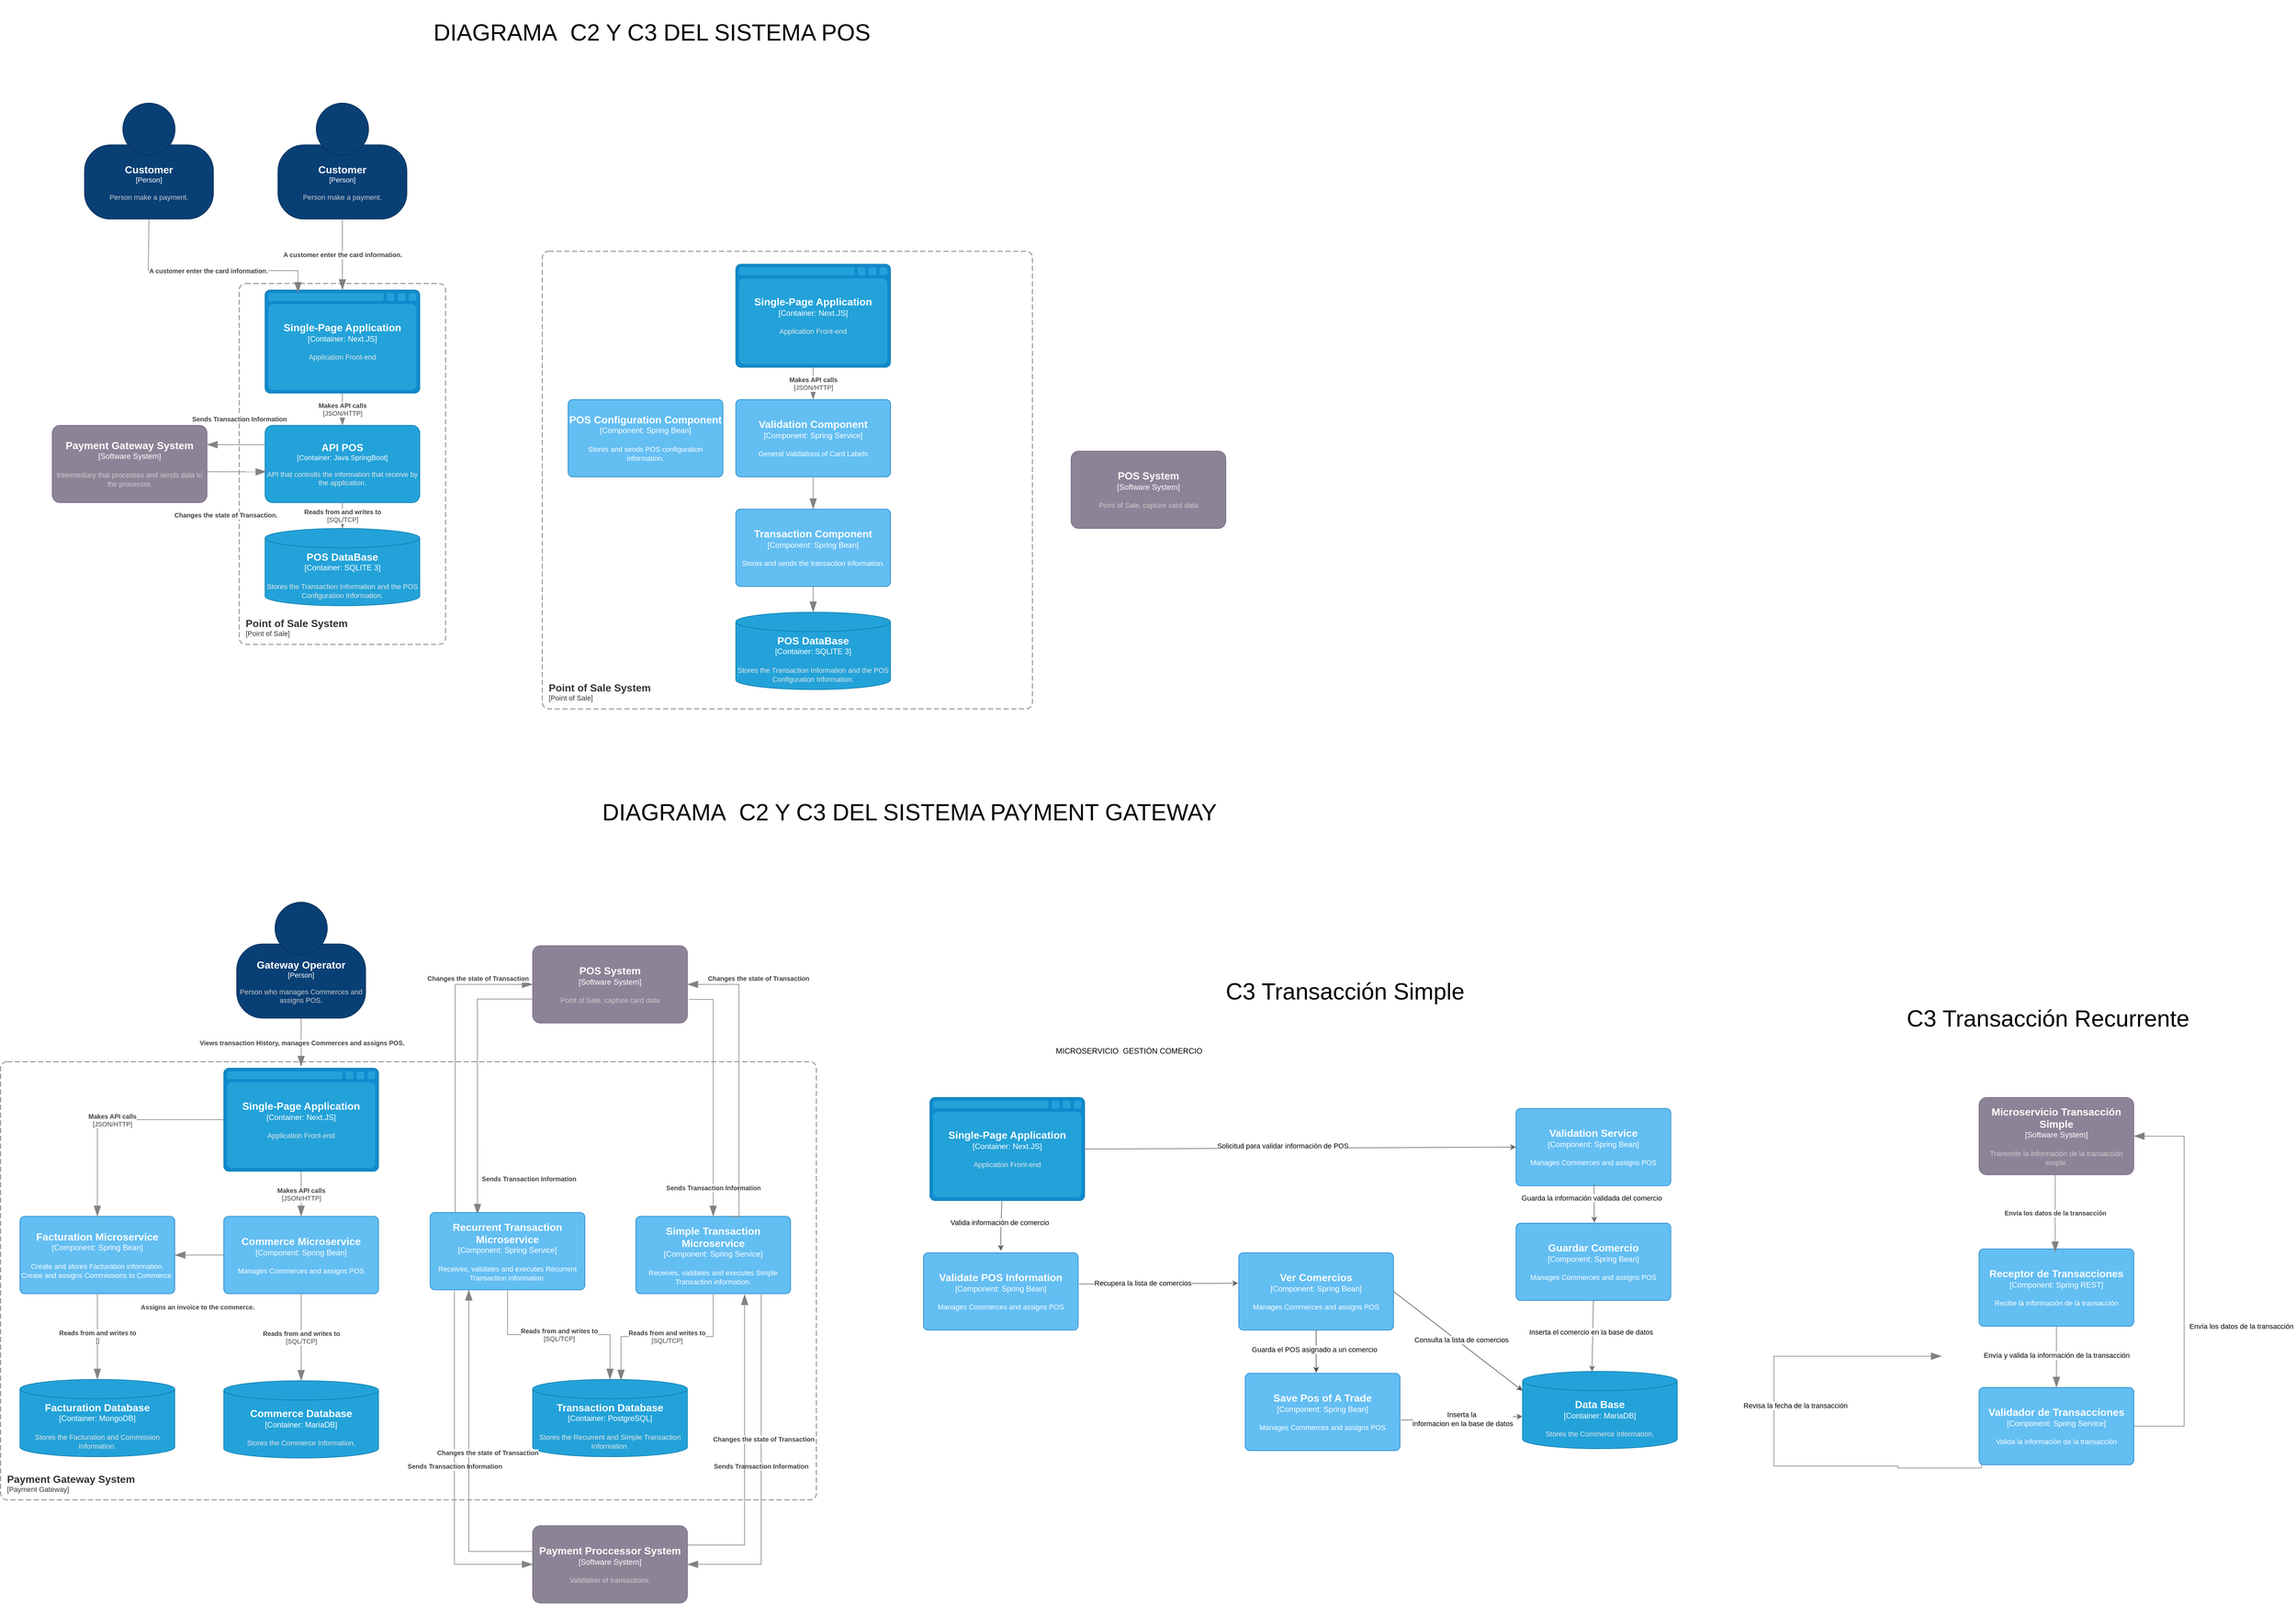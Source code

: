 <mxfile version="26.0.16">
  <diagram name="Página-1" id="7Gq8ICGwHRyHRemBdjJY">
    <mxGraphModel dx="2049" dy="1797" grid="1" gridSize="10" guides="1" tooltips="1" connect="1" arrows="1" fold="1" page="1" pageScale="1" pageWidth="827" pageHeight="1169" math="0" shadow="0">
      <root>
        <mxCell id="0" />
        <mxCell id="1" parent="0" />
        <object placeholders="1" c4Name="Customer" c4Type="Person" c4Description="Person make a payment." label="&lt;font style=&quot;font-size: 16px&quot;&gt;&lt;b&gt;%c4Name%&lt;/b&gt;&lt;/font&gt;&lt;div&gt;[%c4Type%]&lt;/div&gt;&lt;br&gt;&lt;div&gt;&lt;font style=&quot;font-size: 11px&quot;&gt;&lt;font color=&quot;#cccccc&quot;&gt;%c4Description%&lt;/font&gt;&lt;/div&gt;" id="MzmgPBC9124IkXvvizs8-1">
          <mxCell style="html=1;fontSize=11;dashed=0;whiteSpace=wrap;fillColor=#083F75;strokeColor=#06315C;fontColor=#ffffff;shape=mxgraph.c4.person2;align=center;metaEdit=1;points=[[0.5,0,0],[1,0.5,0],[1,0.75,0],[0.75,1,0],[0.5,1,0],[0.25,1,0],[0,0.75,0],[0,0.5,0]];resizable=0;" parent="1" vertex="1">
            <mxGeometry x="240" y="-20" width="200" height="180" as="geometry" />
          </mxCell>
        </object>
        <object placeholders="1" c4Name="Single-Page Application" c4Type="Container" c4Technology="Next.JS" c4Description="Application Front-end" label="&lt;font style=&quot;font-size: 16px&quot;&gt;&lt;b&gt;%c4Name%&lt;/b&gt;&lt;/font&gt;&lt;div&gt;[%c4Type%:&amp;nbsp;%c4Technology%]&lt;/div&gt;&lt;br&gt;&lt;div&gt;&lt;font style=&quot;font-size: 11px&quot;&gt;&lt;font color=&quot;#E6E6E6&quot;&gt;%c4Description%&lt;/font&gt;&lt;/div&gt;" id="MzmgPBC9124IkXvvizs8-2">
          <mxCell style="shape=mxgraph.c4.webBrowserContainer2;whiteSpace=wrap;html=1;boundedLbl=1;rounded=0;labelBackgroundColor=none;strokeColor=#118ACD;fillColor=#23A2D9;strokeColor=#118ACD;strokeColor2=#0E7DAD;fontSize=12;fontColor=#ffffff;align=center;metaEdit=1;points=[[0.5,0,0],[1,0.25,0],[1,0.5,0],[1,0.75,0],[0.5,1,0],[0,0.75,0],[0,0.5,0],[0,0.25,0]];resizable=0;" parent="1" vertex="1">
            <mxGeometry x="220" y="270" width="240" height="160" as="geometry" />
          </mxCell>
        </object>
        <object placeholders="1" c4Name="API POS" c4Type="Container" c4Technology="Java SpringBoot" c4Description="API that controlls the information that receive by the application." label="&lt;font style=&quot;font-size: 16px&quot;&gt;&lt;b&gt;%c4Name%&lt;/b&gt;&lt;/font&gt;&lt;div&gt;[%c4Type%: %c4Technology%]&lt;/div&gt;&lt;br&gt;&lt;div&gt;&lt;font style=&quot;font-size: 11px&quot;&gt;&lt;font color=&quot;#E6E6E6&quot;&gt;%c4Description%&lt;/font&gt;&lt;/div&gt;" id="MzmgPBC9124IkXvvizs8-3">
          <mxCell style="rounded=1;whiteSpace=wrap;html=1;fontSize=11;labelBackgroundColor=none;fillColor=#23A2D9;fontColor=#ffffff;align=center;arcSize=10;strokeColor=#0E7DAD;metaEdit=1;resizable=0;points=[[0.25,0,0],[0.5,0,0],[0.75,0,0],[1,0.25,0],[1,0.5,0],[1,0.75,0],[0.75,1,0],[0.5,1,0],[0.25,1,0],[0,0.75,0],[0,0.5,0],[0,0.25,0]];" parent="1" vertex="1">
            <mxGeometry x="220" y="480" width="240" height="120" as="geometry" />
          </mxCell>
        </object>
        <object placeholders="1" c4Name="POS DataBase" c4Type="Container" c4Technology="SQLITE 3" c4Description="Stores the Transaction Information and the POS Configuration Information." label="&lt;font style=&quot;font-size: 16px&quot;&gt;&lt;b&gt;%c4Name%&lt;/b&gt;&lt;/font&gt;&lt;div&gt;[%c4Type%:&amp;nbsp;%c4Technology%]&lt;/div&gt;&lt;br&gt;&lt;div&gt;&lt;font style=&quot;font-size: 11px&quot;&gt;&lt;font color=&quot;#E6E6E6&quot;&gt;%c4Description%&lt;/font&gt;&lt;/div&gt;" id="MzmgPBC9124IkXvvizs8-4">
          <mxCell style="shape=cylinder3;size=15;whiteSpace=wrap;html=1;boundedLbl=1;rounded=0;labelBackgroundColor=none;fillColor=#23A2D9;fontSize=12;fontColor=#ffffff;align=center;strokeColor=#0E7DAD;metaEdit=1;points=[[0.5,0,0],[1,0.25,0],[1,0.5,0],[1,0.75,0],[0.5,1,0],[0,0.75,0],[0,0.5,0],[0,0.25,0]];resizable=0;" parent="1" vertex="1">
            <mxGeometry x="220" y="640" width="240" height="120" as="geometry" />
          </mxCell>
        </object>
        <object placeholders="1" c4Type="Relationship" c4Technology="SQL/TCP" c4Description="Reads from and writes to" label="&lt;div style=&quot;text-align: left&quot;&gt;&lt;div style=&quot;text-align: center&quot;&gt;&lt;b&gt;%c4Description%&lt;/b&gt;&lt;/div&gt;&lt;div style=&quot;text-align: center&quot;&gt;[%c4Technology%]&lt;/div&gt;&lt;/div&gt;" id="MzmgPBC9124IkXvvizs8-7">
          <mxCell style="endArrow=blockThin;html=1;fontSize=10;fontColor=#404040;strokeWidth=1;endFill=1;strokeColor=#828282;elbow=vertical;metaEdit=1;endSize=14;startSize=14;jumpStyle=arc;jumpSize=16;rounded=0;edgeStyle=orthogonalEdgeStyle;exitX=0.5;exitY=1;exitDx=0;exitDy=0;exitPerimeter=0;" parent="1" source="MzmgPBC9124IkXvvizs8-3" target="MzmgPBC9124IkXvvizs8-4" edge="1">
            <mxGeometry width="240" relative="1" as="geometry">
              <mxPoint x="350" y="580" as="sourcePoint" />
              <mxPoint x="350" y="480" as="targetPoint" />
            </mxGeometry>
          </mxCell>
        </object>
        <object placeholders="1" c4Type="Relationship" c4Description="A customer enter the card information." label="&lt;div style=&quot;text-align: left&quot;&gt;&lt;div style=&quot;text-align: center&quot;&gt;&lt;b&gt;%c4Description%&lt;/b&gt;&lt;/div&gt;" id="MzmgPBC9124IkXvvizs8-10">
          <mxCell style="endArrow=blockThin;html=1;fontSize=10;fontColor=#404040;strokeWidth=1;endFill=1;strokeColor=#828282;elbow=vertical;metaEdit=1;endSize=14;startSize=14;jumpStyle=arc;jumpSize=16;rounded=0;edgeStyle=orthogonalEdgeStyle;exitX=0.5;exitY=1;exitDx=0;exitDy=0;exitPerimeter=0;entryX=0.5;entryY=0;entryDx=0;entryDy=0;entryPerimeter=0;" parent="1" source="MzmgPBC9124IkXvvizs8-1" target="MzmgPBC9124IkXvvizs8-2" edge="1">
            <mxGeometry width="240" relative="1" as="geometry">
              <mxPoint x="40" y="140" as="sourcePoint" />
              <mxPoint x="280" y="140" as="targetPoint" />
              <Array as="points">
                <mxPoint x="340" y="200" />
                <mxPoint x="340" y="200" />
              </Array>
            </mxGeometry>
          </mxCell>
        </object>
        <object placeholders="1" c4Type="Relationship" c4Technology="JSON/HTTP" c4Description="Makes API calls" label="&lt;div style=&quot;text-align: left&quot;&gt;&lt;div style=&quot;text-align: center&quot;&gt;&lt;b&gt;%c4Description%&lt;/b&gt;&lt;/div&gt;&lt;div style=&quot;text-align: center&quot;&gt;[%c4Technology%]&lt;/div&gt;&lt;/div&gt;" id="MzmgPBC9124IkXvvizs8-14">
          <mxCell style="endArrow=blockThin;html=1;fontSize=10;fontColor=#404040;strokeWidth=1;endFill=1;strokeColor=#828282;elbow=vertical;metaEdit=1;endSize=14;startSize=14;jumpStyle=arc;jumpSize=16;rounded=0;edgeStyle=orthogonalEdgeStyle;exitX=0.5;exitY=1;exitDx=0;exitDy=0;exitPerimeter=0;entryX=0.5;entryY=0;entryDx=0;entryDy=0;entryPerimeter=0;" parent="1" source="MzmgPBC9124IkXvvizs8-2" target="MzmgPBC9124IkXvvizs8-3" edge="1">
            <mxGeometry width="240" relative="1" as="geometry">
              <mxPoint x="343" y="436" as="sourcePoint" />
              <mxPoint x="343" y="476" as="targetPoint" />
            </mxGeometry>
          </mxCell>
        </object>
        <object placeholders="1" c4Name="Point of Sale System" c4Type="SystemScopeBoundary" c4Application="Point of Sale" label="&lt;font style=&quot;font-size: 16px&quot;&gt;&lt;b&gt;&lt;div style=&quot;text-align: left&quot;&gt;%c4Name%&lt;/div&gt;&lt;/b&gt;&lt;/font&gt;&lt;div style=&quot;text-align: left&quot;&gt;[%c4Application%]&lt;/div&gt;" id="MzmgPBC9124IkXvvizs8-15">
          <mxCell style="rounded=1;fontSize=11;whiteSpace=wrap;html=1;dashed=1;arcSize=20;fillColor=none;strokeColor=#666666;fontColor=#333333;labelBackgroundColor=none;align=left;verticalAlign=bottom;labelBorderColor=none;spacingTop=0;spacing=10;dashPattern=8 4;metaEdit=1;rotatable=0;perimeter=rectanglePerimeter;noLabel=0;labelPadding=0;allowArrows=0;connectable=0;expand=0;recursiveResize=0;editable=1;pointerEvents=0;absoluteArcSize=1;points=[[0.25,0,0],[0.5,0,0],[0.75,0,0],[1,0.25,0],[1,0.5,0],[1,0.75,0],[0.75,1,0],[0.5,1,0],[0.25,1,0],[0,0.75,0],[0,0.5,0],[0,0.25,0]];" parent="1" vertex="1">
            <mxGeometry x="180" y="260" width="320" height="560" as="geometry" />
          </mxCell>
        </object>
        <object placeholders="1" c4Name="Single-Page Application" c4Type="Container" c4Technology="Next.JS" c4Description="Application Front-end" label="&lt;font style=&quot;font-size: 16px&quot;&gt;&lt;b&gt;%c4Name%&lt;/b&gt;&lt;/font&gt;&lt;div&gt;[%c4Type%:&amp;nbsp;%c4Technology%]&lt;/div&gt;&lt;br&gt;&lt;div&gt;&lt;font style=&quot;font-size: 11px&quot;&gt;&lt;font color=&quot;#E6E6E6&quot;&gt;%c4Description%&lt;/font&gt;&lt;/div&gt;" id="MzmgPBC9124IkXvvizs8-16">
          <mxCell style="shape=mxgraph.c4.webBrowserContainer2;whiteSpace=wrap;html=1;boundedLbl=1;rounded=0;labelBackgroundColor=none;strokeColor=#118ACD;fillColor=#23A2D9;strokeColor=#118ACD;strokeColor2=#0E7DAD;fontSize=12;fontColor=#ffffff;align=center;metaEdit=1;points=[[0.5,0,0],[1,0.25,0],[1,0.5,0],[1,0.75,0],[0.5,1,0],[0,0.75,0],[0,0.5,0],[0,0.25,0]];resizable=0;" parent="1" vertex="1">
            <mxGeometry x="950" y="230" width="240" height="160" as="geometry" />
          </mxCell>
        </object>
        <object placeholders="1" c4Name="POS Configuration Component" c4Type="Component" c4Technology="Spring Bean" c4Description="Stores and sends POS configuration information." label="&lt;font style=&quot;font-size: 16px&quot;&gt;&lt;b&gt;%c4Name%&lt;/b&gt;&lt;/font&gt;&lt;div&gt;[%c4Type%: %c4Technology%]&lt;/div&gt;&lt;br&gt;&lt;div&gt;&lt;font style=&quot;font-size: 11px&quot;&gt;%c4Description%&lt;/font&gt;&lt;/div&gt;" id="MzmgPBC9124IkXvvizs8-18">
          <mxCell style="rounded=1;whiteSpace=wrap;html=1;labelBackgroundColor=none;fillColor=#63BEF2;fontColor=#ffffff;align=center;arcSize=6;strokeColor=#2086C9;metaEdit=1;resizable=0;points=[[0.25,0,0],[0.5,0,0],[0.75,0,0],[1,0.25,0],[1,0.5,0],[1,0.75,0],[0.75,1,0],[0.5,1,0],[0.25,1,0],[0,0.75,0],[0,0.5,0],[0,0.25,0]];" parent="1" vertex="1">
            <mxGeometry x="690" y="440" width="240" height="120" as="geometry" />
          </mxCell>
        </object>
        <object placeholders="1" c4Name="Validation Component" c4Type="Component" c4Technology="Spring Service" c4Description="General Validations of Card Labels" label="&lt;font style=&quot;font-size: 16px&quot;&gt;&lt;b&gt;%c4Name%&lt;/b&gt;&lt;/font&gt;&lt;div&gt;[%c4Type%: %c4Technology%]&lt;/div&gt;&lt;br&gt;&lt;div&gt;&lt;font style=&quot;font-size: 11px&quot;&gt;%c4Description%&lt;/font&gt;&lt;/div&gt;" id="MzmgPBC9124IkXvvizs8-19">
          <mxCell style="rounded=1;whiteSpace=wrap;html=1;labelBackgroundColor=none;fillColor=#63BEF2;fontColor=#ffffff;align=center;arcSize=6;strokeColor=#2086C9;metaEdit=1;resizable=0;points=[[0.25,0,0],[0.5,0,0],[0.75,0,0],[1,0.25,0],[1,0.5,0],[1,0.75,0],[0.75,1,0],[0.5,1,0],[0.25,1,0],[0,0.75,0],[0,0.5,0],[0,0.25,0]];" parent="1" vertex="1">
            <mxGeometry x="950" y="440" width="240" height="120" as="geometry" />
          </mxCell>
        </object>
        <object placeholders="1" c4Name="Transaction Component" c4Type="Component" c4Technology="Spring Bean" c4Description="Stores and sends the transaction information." label="&lt;font style=&quot;font-size: 16px&quot;&gt;&lt;b&gt;%c4Name%&lt;/b&gt;&lt;/font&gt;&lt;div&gt;[%c4Type%: %c4Technology%]&lt;/div&gt;&lt;br&gt;&lt;div&gt;&lt;font style=&quot;font-size: 11px&quot;&gt;%c4Description%&lt;/font&gt;&lt;/div&gt;" id="MzmgPBC9124IkXvvizs8-20">
          <mxCell style="rounded=1;whiteSpace=wrap;html=1;labelBackgroundColor=none;fillColor=#63BEF2;fontColor=#ffffff;align=center;arcSize=6;strokeColor=#2086C9;metaEdit=1;resizable=0;points=[[0.25,0,0],[0.5,0,0],[0.75,0,0],[1,0.25,0],[1,0.5,0],[1,0.75,0],[0.75,1,0],[0.5,1,0],[0.25,1,0],[0,0.75,0],[0,0.5,0],[0,0.25,0]];" parent="1" vertex="1">
            <mxGeometry x="950" y="610" width="240" height="120" as="geometry" />
          </mxCell>
        </object>
        <object placeholders="1" c4Name="POS DataBase" c4Type="Container" c4Technology="SQLITE 3" c4Description="Stores the Transaction Information and the POS Configuration Information." label="&lt;font style=&quot;font-size: 16px&quot;&gt;&lt;b&gt;%c4Name%&lt;/b&gt;&lt;/font&gt;&lt;div&gt;[%c4Type%:&amp;nbsp;%c4Technology%]&lt;/div&gt;&lt;br&gt;&lt;div&gt;&lt;font style=&quot;font-size: 11px&quot;&gt;&lt;font color=&quot;#E6E6E6&quot;&gt;%c4Description%&lt;/font&gt;&lt;/div&gt;" id="MzmgPBC9124IkXvvizs8-21">
          <mxCell style="shape=cylinder3;size=15;whiteSpace=wrap;html=1;boundedLbl=1;rounded=0;labelBackgroundColor=none;fillColor=#23A2D9;fontSize=12;fontColor=#ffffff;align=center;strokeColor=#0E7DAD;metaEdit=1;points=[[0.5,0,0],[1,0.25,0],[1,0.5,0],[1,0.75,0],[0.5,1,0],[0,0.75,0],[0,0.5,0],[0,0.25,0]];resizable=0;" parent="1" vertex="1">
            <mxGeometry x="950" y="770" width="240" height="120" as="geometry" />
          </mxCell>
        </object>
        <object placeholders="1" c4Type="Relationship" c4Technology="JSON/HTTP" c4Description="Makes API calls" label="&lt;div style=&quot;text-align: left&quot;&gt;&lt;div style=&quot;text-align: center&quot;&gt;&lt;b&gt;%c4Description%&lt;/b&gt;&lt;/div&gt;&lt;div style=&quot;text-align: center&quot;&gt;[%c4Technology%]&lt;/div&gt;&lt;/div&gt;" id="MzmgPBC9124IkXvvizs8-22">
          <mxCell style="endArrow=blockThin;html=1;fontSize=10;fontColor=#404040;strokeWidth=1;endFill=1;strokeColor=#828282;elbow=vertical;metaEdit=1;endSize=14;startSize=14;jumpStyle=arc;jumpSize=16;rounded=0;edgeStyle=orthogonalEdgeStyle;exitX=0.5;exitY=1;exitDx=0;exitDy=0;exitPerimeter=0;entryX=0.5;entryY=0;entryDx=0;entryDy=0;entryPerimeter=0;" parent="1" source="MzmgPBC9124IkXvvizs8-16" target="MzmgPBC9124IkXvvizs8-19" edge="1">
            <mxGeometry width="240" relative="1" as="geometry">
              <mxPoint x="860" y="400" as="sourcePoint" />
              <mxPoint x="1100" y="400" as="targetPoint" />
            </mxGeometry>
          </mxCell>
        </object>
        <object placeholders="1" c4Type="Relationship" c4Description="" label="&lt;div style=&quot;text-align: left&quot;&gt;&lt;div style=&quot;text-align: center&quot;&gt;&lt;b&gt;%c4Description%&lt;/b&gt;&lt;/div&gt;" id="MzmgPBC9124IkXvvizs8-23">
          <mxCell style="endArrow=blockThin;html=1;fontSize=10;fontColor=#404040;strokeWidth=1;endFill=1;strokeColor=#828282;elbow=vertical;metaEdit=1;endSize=14;startSize=14;jumpStyle=arc;jumpSize=16;rounded=0;edgeStyle=orthogonalEdgeStyle;exitX=0.5;exitY=1;exitDx=0;exitDy=0;exitPerimeter=0;entryX=0.5;entryY=0;entryDx=0;entryDy=0;entryPerimeter=0;" parent="1" source="MzmgPBC9124IkXvvizs8-19" target="MzmgPBC9124IkXvvizs8-20" edge="1">
            <mxGeometry width="240" relative="1" as="geometry">
              <mxPoint x="850" y="530" as="sourcePoint" />
              <mxPoint x="1090" y="530" as="targetPoint" />
            </mxGeometry>
          </mxCell>
        </object>
        <object placeholders="1" c4Type="Relationship" c4Description="" label="&lt;div style=&quot;text-align: left&quot;&gt;&lt;div style=&quot;text-align: center&quot;&gt;&lt;b&gt;%c4Description%&lt;/b&gt;&lt;/div&gt;" id="MzmgPBC9124IkXvvizs8-25">
          <mxCell style="endArrow=blockThin;html=1;fontSize=10;fontColor=#404040;strokeWidth=1;endFill=1;strokeColor=#828282;elbow=vertical;metaEdit=1;endSize=14;startSize=14;jumpStyle=arc;jumpSize=16;rounded=0;edgeStyle=orthogonalEdgeStyle;exitX=0.5;exitY=1;exitDx=0;exitDy=0;exitPerimeter=0;entryX=0.5;entryY=0;entryDx=0;entryDy=0;entryPerimeter=0;" parent="1" source="MzmgPBC9124IkXvvizs8-20" target="MzmgPBC9124IkXvvizs8-21" edge="1">
            <mxGeometry width="240" relative="1" as="geometry">
              <mxPoint x="1080" y="598" as="sourcePoint" />
              <mxPoint x="1080" y="638" as="targetPoint" />
              <Array as="points">
                <mxPoint x="1070" y="740" />
                <mxPoint x="1070" y="740" />
              </Array>
            </mxGeometry>
          </mxCell>
        </object>
        <object placeholders="1" c4Name="Point of Sale System" c4Type="SystemScopeBoundary" c4Application="Point of Sale" label="&lt;font style=&quot;font-size: 16px&quot;&gt;&lt;b&gt;&lt;div style=&quot;text-align: left&quot;&gt;%c4Name%&lt;/div&gt;&lt;/b&gt;&lt;/font&gt;&lt;div style=&quot;text-align: left&quot;&gt;[%c4Application%]&lt;/div&gt;" id="MzmgPBC9124IkXvvizs8-26">
          <mxCell style="rounded=1;fontSize=11;whiteSpace=wrap;html=1;dashed=1;arcSize=20;fillColor=none;strokeColor=#666666;fontColor=#333333;labelBackgroundColor=none;align=left;verticalAlign=bottom;labelBorderColor=none;spacingTop=0;spacing=10;dashPattern=8 4;metaEdit=1;rotatable=0;perimeter=rectanglePerimeter;noLabel=0;labelPadding=0;allowArrows=0;connectable=0;expand=0;recursiveResize=0;editable=1;pointerEvents=0;absoluteArcSize=1;points=[[0.25,0,0],[0.5,0,0],[0.75,0,0],[1,0.25,0],[1,0.5,0],[1,0.75,0],[0.75,1,0],[0.5,1,0],[0.25,1,0],[0,0.75,0],[0,0.5,0],[0,0.25,0]];" parent="1" vertex="1">
            <mxGeometry x="650" y="210" width="760" height="710" as="geometry" />
          </mxCell>
        </object>
        <object placeholders="1" c4Name="Single-Page Application" c4Type="Container" c4Technology="Next.JS" c4Description="Application Front-end" label="&lt;font style=&quot;font-size: 16px&quot;&gt;&lt;b&gt;%c4Name%&lt;/b&gt;&lt;/font&gt;&lt;div&gt;[%c4Type%:&amp;nbsp;%c4Technology%]&lt;/div&gt;&lt;br&gt;&lt;div&gt;&lt;font style=&quot;font-size: 11px&quot;&gt;&lt;font color=&quot;#E6E6E6&quot;&gt;%c4Description%&lt;/font&gt;&lt;/div&gt;" id="MzmgPBC9124IkXvvizs8-65">
          <mxCell style="shape=mxgraph.c4.webBrowserContainer2;whiteSpace=wrap;html=1;boundedLbl=1;rounded=0;labelBackgroundColor=none;strokeColor=#118ACD;fillColor=#23A2D9;strokeColor=#118ACD;strokeColor2=#0E7DAD;fontSize=12;fontColor=#ffffff;align=center;metaEdit=1;points=[[0.5,0,0],[1,0.25,0],[1,0.5,0],[1,0.75,0],[0.5,1,0],[0,0.75,0],[0,0.5,0],[0,0.25,0]];resizable=0;" parent="1" vertex="1">
            <mxGeometry x="156" y="1477.5" width="240" height="160" as="geometry" />
          </mxCell>
        </object>
        <object placeholders="1" c4Name="Commerce Database" c4Type="Container" c4Technology="MariaDB" c4Description="Stores the Commerce Information." label="&lt;font style=&quot;font-size: 16px&quot;&gt;&lt;b&gt;%c4Name%&lt;/b&gt;&lt;/font&gt;&lt;div&gt;[%c4Type%:&amp;nbsp;%c4Technology%]&lt;/div&gt;&lt;br&gt;&lt;div&gt;&lt;font style=&quot;font-size: 11px&quot;&gt;&lt;font color=&quot;#E6E6E6&quot;&gt;%c4Description%&lt;/font&gt;&lt;/div&gt;" id="MzmgPBC9124IkXvvizs8-67">
          <mxCell style="shape=cylinder3;size=15;whiteSpace=wrap;html=1;boundedLbl=1;rounded=0;labelBackgroundColor=none;fillColor=#23A2D9;fontSize=12;fontColor=#ffffff;align=center;strokeColor=#0E7DAD;metaEdit=1;points=[[0.5,0,0],[1,0.25,0],[1,0.5,0],[1,0.75,0],[0.5,1,0],[0,0.75,0],[0,0.5,0],[0,0.25,0]];resizable=0;" parent="1" vertex="1">
            <mxGeometry x="156" y="1962.5" width="240" height="120" as="geometry" />
          </mxCell>
        </object>
        <object placeholders="1" c4Type="Relationship" c4Technology="JSON/HTTP" c4Description="Makes API calls" label="&lt;div style=&quot;text-align: left&quot;&gt;&lt;div style=&quot;text-align: center&quot;&gt;&lt;b&gt;%c4Description%&lt;/b&gt;&lt;/div&gt;&lt;div style=&quot;text-align: center&quot;&gt;[%c4Technology%]&lt;/div&gt;&lt;/div&gt;" id="MzmgPBC9124IkXvvizs8-69">
          <mxCell style="endArrow=blockThin;html=1;fontSize=10;fontColor=#404040;strokeWidth=1;endFill=1;strokeColor=#828282;elbow=vertical;metaEdit=1;endSize=14;startSize=14;jumpStyle=arc;jumpSize=16;rounded=0;edgeStyle=orthogonalEdgeStyle;exitX=0.5;exitY=1;exitDx=0;exitDy=0;exitPerimeter=0;" parent="1" source="MzmgPBC9124IkXvvizs8-65" target="MzmgPBC9124IkXvvizs8-82" edge="1">
            <mxGeometry width="240" relative="1" as="geometry">
              <mxPoint x="223" y="1578.5" as="sourcePoint" />
              <mxPoint x="220" y="1622.5" as="targetPoint" />
            </mxGeometry>
          </mxCell>
        </object>
        <object placeholders="1" c4Name="Payment Gateway System" c4Type="SystemScopeBoundary" c4Application="Payment Gateway" label="&lt;font style=&quot;font-size: 16px&quot;&gt;&lt;b&gt;&lt;div style=&quot;text-align: left&quot;&gt;%c4Name%&lt;/div&gt;&lt;/b&gt;&lt;/font&gt;&lt;div style=&quot;text-align: left&quot;&gt;[%c4Application%]&lt;/div&gt;" id="MzmgPBC9124IkXvvizs8-70">
          <mxCell style="rounded=1;fontSize=11;whiteSpace=wrap;html=1;dashed=1;arcSize=20;fillColor=none;strokeColor=#666666;fontColor=#333333;labelBackgroundColor=none;align=left;verticalAlign=bottom;labelBorderColor=none;spacingTop=0;spacing=10;dashPattern=8 4;metaEdit=1;rotatable=0;perimeter=rectanglePerimeter;noLabel=0;labelPadding=0;allowArrows=0;connectable=0;expand=0;recursiveResize=0;editable=1;pointerEvents=0;absoluteArcSize=1;points=[[0.25,0,0],[0.5,0,0],[0.75,0,0],[1,0.25,0],[1,0.5,0],[1,0.75,0],[0.75,1,0],[0.5,1,0],[0.25,1,0],[0,0.75,0],[0,0.5,0],[0,0.25,0]];" parent="1" vertex="1">
            <mxGeometry x="-190" y="1467.5" width="1265" height="680" as="geometry" />
          </mxCell>
        </object>
        <object placeholders="1" c4Name="POS System" c4Type="Software System" c4Description="Point of Sale, capture card data" label="&lt;font style=&quot;font-size: 16px&quot;&gt;&lt;b&gt;%c4Name%&lt;/b&gt;&lt;/font&gt;&lt;div&gt;[%c4Type%]&lt;/div&gt;&lt;br&gt;&lt;div&gt;&lt;font style=&quot;font-size: 11px&quot;&gt;&lt;font color=&quot;#cccccc&quot;&gt;%c4Description%&lt;/font&gt;&lt;/div&gt;" id="MzmgPBC9124IkXvvizs8-71">
          <mxCell style="rounded=1;whiteSpace=wrap;html=1;labelBackgroundColor=none;fillColor=#8C8496;fontColor=#ffffff;align=center;arcSize=10;strokeColor=#736782;metaEdit=1;resizable=0;points=[[0.25,0,0],[0.5,0,0],[0.75,0,0],[1,0.25,0],[1,0.5,0],[1,0.75,0],[0.75,1,0],[0.5,1,0],[0.25,1,0],[0,0.75,0],[0,0.5,0],[0,0.25,0]];" parent="1" vertex="1">
            <mxGeometry x="635" y="1287.5" width="240" height="120" as="geometry" />
          </mxCell>
        </object>
        <object placeholders="1" c4Name="Payment Proccessor System" c4Type="Software System" c4Description="Validation of transactions." label="&lt;font style=&quot;font-size: 16px&quot;&gt;&lt;b&gt;%c4Name%&lt;/b&gt;&lt;/font&gt;&lt;div&gt;[%c4Type%]&lt;/div&gt;&lt;br&gt;&lt;div&gt;&lt;font style=&quot;font-size: 11px&quot;&gt;&lt;font color=&quot;#cccccc&quot;&gt;%c4Description%&lt;/font&gt;&lt;/div&gt;" id="MzmgPBC9124IkXvvizs8-72">
          <mxCell style="rounded=1;whiteSpace=wrap;html=1;labelBackgroundColor=none;fillColor=#8C8496;fontColor=#ffffff;align=center;arcSize=10;strokeColor=#736782;metaEdit=1;resizable=0;points=[[0.25,0,0],[0.5,0,0],[0.75,0,0],[1,0.25,0],[1,0.5,0],[1,0.75,0],[0.75,1,0],[0.5,1,0],[0.25,1,0],[0,0.75,0],[0,0.5,0],[0,0.25,0]];" parent="1" vertex="1">
            <mxGeometry x="635" y="2187.5" width="240" height="120" as="geometry" />
          </mxCell>
        </object>
        <object placeholders="1" c4Name="Transaction Database" c4Type="Container" c4Technology="PostgreSQL" c4Description="Stores the Recurrent and Simple Transaction Information." label="&lt;font style=&quot;font-size: 16px&quot;&gt;&lt;b&gt;%c4Name%&lt;/b&gt;&lt;/font&gt;&lt;div&gt;[%c4Type%:&amp;nbsp;%c4Technology%]&lt;/div&gt;&lt;br&gt;&lt;div&gt;&lt;font style=&quot;font-size: 11px&quot;&gt;&lt;font color=&quot;#E6E6E6&quot;&gt;%c4Description%&lt;/font&gt;&lt;/div&gt;" id="MzmgPBC9124IkXvvizs8-73">
          <mxCell style="shape=cylinder3;size=15;whiteSpace=wrap;html=1;boundedLbl=1;rounded=0;labelBackgroundColor=none;fillColor=#23A2D9;fontSize=12;fontColor=#ffffff;align=center;strokeColor=#0E7DAD;metaEdit=1;points=[[0.5,0,0],[1,0.25,0],[1,0.5,0],[1,0.75,0],[0.5,1,0],[0,0.75,0],[0,0.5,0],[0,0.25,0]];resizable=0;" parent="1" vertex="1">
            <mxGeometry x="635" y="1960.5" width="240" height="120" as="geometry" />
          </mxCell>
        </object>
        <object placeholders="1" c4Name="Facturation Database" c4Type="Container" c4Technology="MongoDB" c4Description="Stores the Facturation and Commission Information." label="&lt;font style=&quot;font-size: 16px&quot;&gt;&lt;b&gt;%c4Name%&lt;/b&gt;&lt;/font&gt;&lt;div&gt;[%c4Type%:&amp;nbsp;%c4Technology%]&lt;/div&gt;&lt;br&gt;&lt;div&gt;&lt;font style=&quot;font-size: 11px&quot;&gt;&lt;font color=&quot;#E6E6E6&quot;&gt;%c4Description%&lt;/font&gt;&lt;/div&gt;" id="MzmgPBC9124IkXvvizs8-74">
          <mxCell style="shape=cylinder3;size=15;whiteSpace=wrap;html=1;boundedLbl=1;rounded=0;labelBackgroundColor=none;fillColor=#23A2D9;fontSize=12;fontColor=#ffffff;align=center;strokeColor=#0E7DAD;metaEdit=1;points=[[0.5,0,0],[1,0.25,0],[1,0.5,0],[1,0.75,0],[0.5,1,0],[0,0.75,0],[0,0.5,0],[0,0.25,0]];resizable=0;" parent="1" vertex="1">
            <mxGeometry x="-160" y="1960.5" width="240" height="120" as="geometry" />
          </mxCell>
        </object>
        <object placeholders="1" c4Type="Relationship" c4Description="Sends Transaction Information" label="&lt;div style=&quot;text-align: left&quot;&gt;&lt;div style=&quot;text-align: center&quot;&gt;&lt;b&gt;%c4Description%&lt;/b&gt;&lt;/div&gt;" id="MzmgPBC9124IkXvvizs8-77">
          <mxCell style="endArrow=blockThin;html=1;fontSize=10;fontColor=#404040;strokeWidth=1;endFill=1;strokeColor=#828282;elbow=vertical;metaEdit=1;endSize=14;startSize=14;jumpStyle=arc;jumpSize=16;rounded=0;edgeStyle=orthogonalEdgeStyle;entryX=0;entryY=0.5;entryDx=0;entryDy=0;entryPerimeter=0;exitX=0.157;exitY=1.008;exitDx=0;exitDy=0;exitPerimeter=0;" parent="1" source="MzmgPBC9124IkXvvizs8-83" target="MzmgPBC9124IkXvvizs8-72" edge="1">
            <mxGeometry width="240" relative="1" as="geometry">
              <mxPoint x="1455" y="1507.5" as="sourcePoint" />
              <mxPoint x="1145" y="1592.5" as="targetPoint" />
            </mxGeometry>
          </mxCell>
        </object>
        <object placeholders="1" c4Type="Relationship" c4Description="Changes the state of Transaction" label="&lt;div style=&quot;text-align: left&quot;&gt;&lt;div style=&quot;text-align: center&quot;&gt;&lt;b&gt;%c4Description%&lt;/b&gt;&lt;/div&gt;" id="MzmgPBC9124IkXvvizs8-78">
          <mxCell style="endArrow=blockThin;html=1;fontSize=10;fontColor=#404040;strokeWidth=1;endFill=1;strokeColor=#828282;elbow=vertical;metaEdit=1;endSize=14;startSize=14;jumpStyle=arc;jumpSize=16;rounded=0;edgeStyle=orthogonalEdgeStyle;exitX=0.154;exitY=0.017;exitDx=0;exitDy=0;exitPerimeter=0;entryX=0;entryY=0.5;entryDx=0;entryDy=0;entryPerimeter=0;" parent="1" source="MzmgPBC9124IkXvvizs8-83" target="MzmgPBC9124IkXvvizs8-71" edge="1">
            <mxGeometry x="0.651" y="10" width="240" relative="1" as="geometry">
              <mxPoint x="645.92" y="1781.02" as="sourcePoint" />
              <mxPoint x="735" y="1461.5" as="targetPoint" />
              <Array as="points">
                <mxPoint x="513" y="1708.5" />
                <mxPoint x="515" y="1708.5" />
                <mxPoint x="515" y="1347.5" />
              </Array>
              <mxPoint as="offset" />
            </mxGeometry>
          </mxCell>
        </object>
        <object placeholders="1" c4Type="Relationship" c4Description="Changes the state of Transaction" label="&lt;div style=&quot;text-align: left&quot;&gt;&lt;div style=&quot;text-align: center&quot;&gt;&lt;b&gt;%c4Description%&lt;/b&gt;&lt;/div&gt;" id="MzmgPBC9124IkXvvizs8-79">
          <mxCell style="endArrow=blockThin;html=1;fontSize=10;fontColor=#404040;strokeWidth=1;endFill=1;strokeColor=#828282;elbow=vertical;metaEdit=1;endSize=14;startSize=14;jumpStyle=arc;jumpSize=16;rounded=0;edgeStyle=orthogonalEdgeStyle;exitX=0.008;exitY=0.687;exitDx=0;exitDy=0;exitPerimeter=0;entryX=0.25;entryY=1;entryDx=0;entryDy=0;entryPerimeter=0;" parent="1" source="MzmgPBC9124IkXvvizs8-72" target="MzmgPBC9124IkXvvizs8-83" edge="1">
            <mxGeometry x="0.08" y="-29" width="240" relative="1" as="geometry">
              <mxPoint x="915" y="1597.5" as="sourcePoint" />
              <mxPoint x="1325" y="1627.5" as="targetPoint" />
              <Array as="points">
                <mxPoint x="637" y="2227.5" />
                <mxPoint x="536" y="2227.5" />
              </Array>
              <mxPoint as="offset" />
            </mxGeometry>
          </mxCell>
        </object>
        <object placeholders="1" c4Type="Relationship" c4Description="Sends Transaction Information" label="&lt;div style=&quot;text-align: left&quot;&gt;&lt;div style=&quot;text-align: center&quot;&gt;&lt;b&gt;%c4Description%&lt;/b&gt;&lt;/div&gt;" id="MzmgPBC9124IkXvvizs8-80">
          <mxCell style="endArrow=blockThin;html=1;fontSize=10;fontColor=#404040;strokeWidth=1;endFill=1;strokeColor=#828282;elbow=vertical;metaEdit=1;endSize=14;startSize=14;jumpStyle=arc;jumpSize=16;rounded=0;edgeStyle=orthogonalEdgeStyle;exitX=0.001;exitY=0.69;exitDx=0;exitDy=0;exitPerimeter=0;entryX=0.306;entryY=0.027;entryDx=0;entryDy=0;entryPerimeter=0;" parent="1" source="MzmgPBC9124IkXvvizs8-71" target="MzmgPBC9124IkXvvizs8-83" edge="1">
            <mxGeometry x="0.735" y="80" width="240" relative="1" as="geometry">
              <mxPoint x="-515" y="1707.5" as="sourcePoint" />
              <mxPoint x="-195" y="1707.5" as="targetPoint" />
              <Array as="points">
                <mxPoint x="549" y="1370.5" />
              </Array>
              <mxPoint as="offset" />
            </mxGeometry>
          </mxCell>
        </object>
        <object placeholders="1" c4Name="Facturation Microservice" c4Type="Component" c4Technology="Spring Bean" c4Description="Create and stores Facturation information.&#xa;Create and assigns Commissions to Commerce." label="&lt;font style=&quot;font-size: 16px&quot;&gt;&lt;b&gt;%c4Name%&lt;/b&gt;&lt;/font&gt;&lt;div&gt;[%c4Type%: %c4Technology%]&lt;/div&gt;&lt;br&gt;&lt;div&gt;&lt;font style=&quot;font-size: 11px&quot;&gt;%c4Description%&lt;/font&gt;&lt;/div&gt;" id="MzmgPBC9124IkXvvizs8-81">
          <mxCell style="rounded=1;whiteSpace=wrap;html=1;labelBackgroundColor=none;fillColor=#63BEF2;fontColor=#ffffff;align=center;arcSize=6;strokeColor=#2086C9;metaEdit=1;resizable=0;points=[[0.25,0,0],[0.5,0,0],[0.75,0,0],[1,0.25,0],[1,0.5,0],[1,0.75,0],[0.75,1,0],[0.5,1,0],[0.25,1,0],[0,0.75,0],[0,0.5,0],[0,0.25,0]];" parent="1" vertex="1">
            <mxGeometry x="-160" y="1707.5" width="240" height="120" as="geometry" />
          </mxCell>
        </object>
        <object placeholders="1" c4Name="Commerce Microservice" c4Type="Component" c4Technology="Spring Bean" c4Description="Manages Commerces and assigns POS" label="&lt;font style=&quot;font-size: 16px&quot;&gt;&lt;b&gt;%c4Name%&lt;/b&gt;&lt;/font&gt;&lt;div&gt;[%c4Type%: %c4Technology%]&lt;/div&gt;&lt;br&gt;&lt;div&gt;&lt;font style=&quot;font-size: 11px&quot;&gt;%c4Description%&lt;/font&gt;&lt;/div&gt;" id="MzmgPBC9124IkXvvizs8-82">
          <mxCell style="rounded=1;whiteSpace=wrap;html=1;labelBackgroundColor=none;fillColor=#63BEF2;fontColor=#ffffff;align=center;arcSize=6;strokeColor=#2086C9;metaEdit=1;resizable=0;points=[[0.25,0,0],[0.5,0,0],[0.75,0,0],[1,0.25,0],[1,0.5,0],[1,0.75,0],[0.75,1,0],[0.5,1,0],[0.25,1,0],[0,0.75,0],[0,0.5,0],[0,0.25,0]];" parent="1" vertex="1">
            <mxGeometry x="156" y="1707.5" width="240" height="120" as="geometry" />
          </mxCell>
        </object>
        <object placeholders="1" c4Name="Recurrent Transaction Microservice" c4Type="Component" c4Technology="Spring Service" c4Description="Receives, validates and executes Recurrent Transaction information." label="&lt;font style=&quot;font-size: 16px&quot;&gt;&lt;b&gt;%c4Name%&lt;/b&gt;&lt;/font&gt;&lt;div&gt;[%c4Type%: %c4Technology%]&lt;/div&gt;&lt;br&gt;&lt;div&gt;&lt;font style=&quot;font-size: 11px&quot;&gt;%c4Description%&lt;/font&gt;&lt;/div&gt;" id="MzmgPBC9124IkXvvizs8-83">
          <mxCell style="rounded=1;whiteSpace=wrap;html=1;labelBackgroundColor=none;fillColor=#63BEF2;fontColor=#ffffff;align=center;arcSize=6;strokeColor=#2086C9;metaEdit=1;resizable=0;points=[[0.25,0,0],[0.5,0,0],[0.75,0,0],[1,0.25,0],[1,0.5,0],[1,0.75,0],[0.75,1,0],[0.5,1,0],[0.25,1,0],[0,0.75,0],[0,0.5,0],[0,0.25,0]];" parent="1" vertex="1">
            <mxGeometry x="476" y="1701.5" width="240" height="120" as="geometry" />
          </mxCell>
        </object>
        <object placeholders="1" c4Name="Simple Transaction Microservice" c4Type="Component" c4Technology="Spring Service" c4Description="Receives, validates and executes Simple Transaction information." label="&lt;font style=&quot;font-size: 16px&quot;&gt;&lt;b&gt;%c4Name%&lt;/b&gt;&lt;/font&gt;&lt;div&gt;[%c4Type%: %c4Technology%]&lt;/div&gt;&lt;br&gt;&lt;div&gt;&lt;font style=&quot;font-size: 11px&quot;&gt;%c4Description%&lt;/font&gt;&lt;/div&gt;" id="MzmgPBC9124IkXvvizs8-84">
          <mxCell style="rounded=1;whiteSpace=wrap;html=1;labelBackgroundColor=none;fillColor=#63BEF2;fontColor=#ffffff;align=center;arcSize=6;strokeColor=#2086C9;metaEdit=1;resizable=0;points=[[0.25,0,0],[0.5,0,0],[0.75,0,0],[1,0.25,0],[1,0.5,0],[1,0.75,0],[0.75,1,0],[0.5,1,0],[0.25,1,0],[0,0.75,0],[0,0.5,0],[0,0.25,0]];" parent="1" vertex="1">
            <mxGeometry x="795" y="1707.5" width="240" height="120" as="geometry" />
          </mxCell>
        </object>
        <object placeholders="1" c4Type="Relationship" c4Technology="" c4Description="Reads from and writes to" label="&lt;div style=&quot;text-align: left&quot;&gt;&lt;div style=&quot;text-align: center&quot;&gt;&lt;b&gt;%c4Description%&lt;/b&gt;&lt;/div&gt;&lt;div style=&quot;text-align: center&quot;&gt;[%c4Technology%]&lt;/div&gt;&lt;/div&gt;" id="MzmgPBC9124IkXvvizs8-85">
          <mxCell style="endArrow=blockThin;html=1;fontSize=10;fontColor=#404040;strokeWidth=1;endFill=1;strokeColor=#828282;elbow=vertical;metaEdit=1;endSize=14;startSize=14;jumpStyle=arc;jumpSize=16;rounded=0;edgeStyle=orthogonalEdgeStyle;entryX=0.5;entryY=0;entryDx=0;entryDy=0;entryPerimeter=0;exitX=0.5;exitY=1;exitDx=0;exitDy=0;exitPerimeter=0;" parent="1" source="MzmgPBC9124IkXvvizs8-81" target="MzmgPBC9124IkXvvizs8-74" edge="1">
            <mxGeometry width="240" relative="1" as="geometry">
              <mxPoint x="-55" y="1857.5" as="sourcePoint" />
              <mxPoint x="-625" y="2027.5" as="targetPoint" />
            </mxGeometry>
          </mxCell>
        </object>
        <object placeholders="1" c4Type="Relationship" c4Technology="SQL/TCP" c4Description="Reads from and writes to" label="&lt;div style=&quot;text-align: left&quot;&gt;&lt;div style=&quot;text-align: center&quot;&gt;&lt;b&gt;%c4Description%&lt;/b&gt;&lt;/div&gt;&lt;div style=&quot;text-align: center&quot;&gt;[%c4Technology%]&lt;/div&gt;&lt;/div&gt;" id="MzmgPBC9124IkXvvizs8-86">
          <mxCell style="endArrow=blockThin;html=1;fontSize=10;fontColor=#404040;strokeWidth=1;endFill=1;strokeColor=#828282;elbow=vertical;metaEdit=1;endSize=14;startSize=14;jumpStyle=arc;jumpSize=16;rounded=0;edgeStyle=orthogonalEdgeStyle;exitX=0.5;exitY=1;exitDx=0;exitDy=0;exitPerimeter=0;entryX=0.5;entryY=0;entryDx=0;entryDy=0;entryPerimeter=0;" parent="1" source="MzmgPBC9124IkXvvizs8-82" target="MzmgPBC9124IkXvvizs8-67" edge="1">
            <mxGeometry width="240" relative="1" as="geometry">
              <mxPoint x="216" y="1887.5" as="sourcePoint" />
              <mxPoint x="476" y="1927.5" as="targetPoint" />
            </mxGeometry>
          </mxCell>
        </object>
        <object placeholders="1" c4Type="Relationship" c4Technology="SQL/TCP" c4Description="Reads from and writes to" label="&lt;div style=&quot;text-align: left&quot;&gt;&lt;div style=&quot;text-align: center&quot;&gt;&lt;b&gt;%c4Description%&lt;/b&gt;&lt;/div&gt;&lt;div style=&quot;text-align: center&quot;&gt;[%c4Technology%]&lt;/div&gt;&lt;/div&gt;" id="MzmgPBC9124IkXvvizs8-87">
          <mxCell style="endArrow=blockThin;html=1;fontSize=10;fontColor=#404040;strokeWidth=1;endFill=1;strokeColor=#828282;elbow=vertical;metaEdit=1;endSize=14;startSize=14;jumpStyle=arc;jumpSize=16;rounded=0;edgeStyle=orthogonalEdgeStyle;entryX=0.5;entryY=0;entryDx=0;entryDy=0;entryPerimeter=0;" parent="1" source="MzmgPBC9124IkXvvizs8-83" target="MzmgPBC9124IkXvvizs8-73" edge="1">
            <mxGeometry width="240" relative="1" as="geometry">
              <mxPoint x="595.38" y="1827.5" as="sourcePoint" />
              <mxPoint x="595.38" y="1962.5" as="targetPoint" />
            </mxGeometry>
          </mxCell>
        </object>
        <object placeholders="1" c4Type="Relationship" c4Technology="SQL/TCP" c4Description="Reads from and writes to" label="&lt;div style=&quot;text-align: left&quot;&gt;&lt;div style=&quot;text-align: center&quot;&gt;&lt;b&gt;%c4Description%&lt;/b&gt;&lt;/div&gt;&lt;div style=&quot;text-align: center&quot;&gt;[%c4Technology%]&lt;/div&gt;&lt;/div&gt;" id="MzmgPBC9124IkXvvizs8-88">
          <mxCell style="endArrow=blockThin;html=1;fontSize=10;fontColor=#404040;strokeWidth=1;endFill=1;strokeColor=#828282;elbow=vertical;metaEdit=1;endSize=14;startSize=14;jumpStyle=arc;jumpSize=16;rounded=0;edgeStyle=orthogonalEdgeStyle;entryX=0.571;entryY=0.013;entryDx=0;entryDy=0;entryPerimeter=0;exitX=0.5;exitY=1;exitDx=0;exitDy=0;exitPerimeter=0;" parent="1" source="MzmgPBC9124IkXvvizs8-84" target="MzmgPBC9124IkXvvizs8-73" edge="1">
            <mxGeometry width="240" relative="1" as="geometry">
              <mxPoint x="606" y="1837.5" as="sourcePoint" />
              <mxPoint x="765" y="1970.5" as="targetPoint" />
            </mxGeometry>
          </mxCell>
        </object>
        <object placeholders="1" c4Type="Relationship" c4Description="Sends Transaction Information" label="&lt;div style=&quot;text-align: left&quot;&gt;&lt;div style=&quot;text-align: center&quot;&gt;&lt;b&gt;%c4Description%&lt;/b&gt;&lt;/div&gt;" id="MzmgPBC9124IkXvvizs8-91">
          <mxCell style="endArrow=blockThin;html=1;fontSize=10;fontColor=#404040;strokeWidth=1;endFill=1;strokeColor=#828282;elbow=vertical;metaEdit=1;endSize=14;startSize=14;jumpStyle=arc;jumpSize=16;rounded=0;edgeStyle=orthogonalEdgeStyle;exitX=1.009;exitY=0.695;exitDx=0;exitDy=0;exitPerimeter=0;entryX=0.5;entryY=0;entryDx=0;entryDy=0;entryPerimeter=0;" parent="1" source="MzmgPBC9124IkXvvizs8-71" target="MzmgPBC9124IkXvvizs8-84" edge="1">
            <mxGeometry x="0.868" y="20" width="240" relative="1" as="geometry">
              <mxPoint x="793" y="1417.5" as="sourcePoint" />
              <mxPoint x="895" y="1657.5" as="targetPoint" />
              <Array as="points">
                <mxPoint x="915" y="1370.5" />
              </Array>
              <mxPoint x="-20" y="-20" as="offset" />
            </mxGeometry>
          </mxCell>
        </object>
        <object placeholders="1" c4Type="Relationship" c4Description="Changes the state of Transaction" label="&lt;div style=&quot;text-align: left&quot;&gt;&lt;div style=&quot;text-align: center&quot;&gt;&lt;b&gt;%c4Description%&lt;/b&gt;&lt;/div&gt;" id="MzmgPBC9124IkXvvizs8-92">
          <mxCell style="endArrow=blockThin;html=1;fontSize=10;fontColor=#404040;strokeWidth=1;endFill=1;strokeColor=#828282;elbow=vertical;metaEdit=1;endSize=14;startSize=14;jumpStyle=arc;jumpSize=16;rounded=0;edgeStyle=orthogonalEdgeStyle;exitX=0.61;exitY=0.004;exitDx=0;exitDy=0;exitPerimeter=0;entryX=1;entryY=0.5;entryDx=0;entryDy=0;entryPerimeter=0;" parent="1" source="MzmgPBC9124IkXvvizs8-84" target="MzmgPBC9124IkXvvizs8-71" edge="1">
            <mxGeometry x="0.648" y="-32" width="240" relative="1" as="geometry">
              <mxPoint x="606" y="1717.5" as="sourcePoint" />
              <mxPoint x="765" y="1417.5" as="targetPoint" />
              <Array as="points">
                <mxPoint x="955" y="1707.5" />
                <mxPoint x="955" y="1347.5" />
              </Array>
              <mxPoint x="30" y="22" as="offset" />
            </mxGeometry>
          </mxCell>
        </object>
        <object placeholders="1" c4Type="Relationship" c4Description="Sends Transaction Information" label="&lt;div style=&quot;text-align: left&quot;&gt;&lt;div style=&quot;text-align: center&quot;&gt;&lt;b&gt;%c4Description%&lt;/b&gt;&lt;/div&gt;" id="MzmgPBC9124IkXvvizs8-93">
          <mxCell style="endArrow=blockThin;html=1;fontSize=10;fontColor=#404040;strokeWidth=1;endFill=1;strokeColor=#828282;elbow=vertical;metaEdit=1;endSize=14;startSize=14;jumpStyle=arc;jumpSize=16;rounded=0;edgeStyle=orthogonalEdgeStyle;entryX=1;entryY=0.5;entryDx=0;entryDy=0;entryPerimeter=0;exitX=0.81;exitY=0.999;exitDx=0;exitDy=0;exitPerimeter=0;" parent="1" source="MzmgPBC9124IkXvvizs8-84" target="MzmgPBC9124IkXvvizs8-72" edge="1">
            <mxGeometry width="240" relative="1" as="geometry">
              <mxPoint x="524" y="1838.5" as="sourcePoint" />
              <mxPoint x="645" y="2257.5" as="targetPoint" />
            </mxGeometry>
          </mxCell>
        </object>
        <object placeholders="1" c4Type="Relationship" c4Description="Changes the state of Transaction" label="&lt;div style=&quot;text-align: left&quot;&gt;&lt;div style=&quot;text-align: center&quot;&gt;&lt;b&gt;%c4Description%&lt;/b&gt;&lt;/div&gt;" id="MzmgPBC9124IkXvvizs8-94">
          <mxCell style="endArrow=blockThin;html=1;fontSize=10;fontColor=#404040;strokeWidth=1;endFill=1;strokeColor=#828282;elbow=vertical;metaEdit=1;endSize=14;startSize=14;jumpStyle=arc;jumpSize=16;rounded=0;edgeStyle=orthogonalEdgeStyle;entryX=0.703;entryY=1.008;entryDx=0;entryDy=0;entryPerimeter=0;exitX=0.996;exitY=0.333;exitDx=0;exitDy=0;exitPerimeter=0;" parent="1" source="MzmgPBC9124IkXvvizs8-72" target="MzmgPBC9124IkXvvizs8-84" edge="1">
            <mxGeometry x="0.08" y="-29" width="240" relative="1" as="geometry">
              <mxPoint x="875" y="2217.5" as="sourcePoint" />
              <mxPoint x="546" y="1837.5" as="targetPoint" />
              <Array as="points">
                <mxPoint x="874" y="2217.5" />
                <mxPoint x="964" y="2217.5" />
              </Array>
              <mxPoint as="offset" />
            </mxGeometry>
          </mxCell>
        </object>
        <object placeholders="1" c4Type="Relationship" c4Technology="JSON/HTTP" c4Description="Makes API calls" label="&lt;div style=&quot;text-align: left&quot;&gt;&lt;div style=&quot;text-align: center&quot;&gt;&lt;b&gt;%c4Description%&lt;/b&gt;&lt;/div&gt;&lt;div style=&quot;text-align: center&quot;&gt;[%c4Technology%]&lt;/div&gt;&lt;/div&gt;" id="MzmgPBC9124IkXvvizs8-95">
          <mxCell style="endArrow=blockThin;html=1;fontSize=10;fontColor=#404040;strokeWidth=1;endFill=1;strokeColor=#828282;elbow=vertical;metaEdit=1;endSize=14;startSize=14;jumpStyle=arc;jumpSize=16;rounded=0;edgeStyle=orthogonalEdgeStyle;exitX=0;exitY=0.5;exitDx=0;exitDy=0;exitPerimeter=0;entryX=0.5;entryY=0;entryDx=0;entryDy=0;entryPerimeter=0;" parent="1" source="MzmgPBC9124IkXvvizs8-65" target="MzmgPBC9124IkXvvizs8-81" edge="1">
            <mxGeometry width="240" relative="1" as="geometry">
              <mxPoint x="286" y="1647.5" as="sourcePoint" />
              <mxPoint x="286" y="1717.5" as="targetPoint" />
            </mxGeometry>
          </mxCell>
        </object>
        <object placeholders="1" c4Type="Relationship" c4Description="Assigns an invoice to the commerce." label="&lt;div style=&quot;text-align: left&quot;&gt;&lt;div style=&quot;text-align: center&quot;&gt;&lt;b&gt;%c4Description%&lt;/b&gt;&lt;/div&gt;" id="MzmgPBC9124IkXvvizs8-98">
          <mxCell style="endArrow=blockThin;html=1;fontSize=10;fontColor=#404040;strokeWidth=1;endFill=1;strokeColor=#828282;elbow=vertical;metaEdit=1;endSize=14;startSize=14;jumpStyle=arc;jumpSize=16;rounded=0;edgeStyle=orthogonalEdgeStyle;exitX=0;exitY=0.5;exitDx=0;exitDy=0;exitPerimeter=0;entryX=1;entryY=0.5;entryDx=0;entryDy=0;entryPerimeter=0;" parent="1" source="MzmgPBC9124IkXvvizs8-82" target="MzmgPBC9124IkXvvizs8-81" edge="1">
            <mxGeometry x="0.079" y="80" width="240" relative="1" as="geometry">
              <mxPoint x="95" y="1887.5" as="sourcePoint" />
              <mxPoint x="335" y="1887.5" as="targetPoint" />
              <Array as="points">
                <mxPoint x="125" y="1767.5" />
                <mxPoint x="125" y="1767.5" />
              </Array>
              <mxPoint as="offset" />
            </mxGeometry>
          </mxCell>
        </object>
        <object placeholders="1" c4Name="POS System" c4Type="Software System" c4Description="Point of Sale, capture card data" label="&lt;font style=&quot;font-size: 16px&quot;&gt;&lt;b&gt;%c4Name%&lt;/b&gt;&lt;/font&gt;&lt;div&gt;[%c4Type%]&lt;/div&gt;&lt;br&gt;&lt;div&gt;&lt;font style=&quot;font-size: 11px&quot;&gt;&lt;font color=&quot;#cccccc&quot;&gt;%c4Description%&lt;/font&gt;&lt;/div&gt;" id="MzmgPBC9124IkXvvizs8-100">
          <mxCell style="rounded=1;whiteSpace=wrap;html=1;labelBackgroundColor=none;fillColor=#8C8496;fontColor=#ffffff;align=center;arcSize=10;strokeColor=#736782;metaEdit=1;resizable=0;points=[[0.25,0,0],[0.5,0,0],[0.75,0,0],[1,0.25,0],[1,0.5,0],[1,0.75,0],[0.75,1,0],[0.5,1,0],[0.25,1,0],[0,0.75,0],[0,0.5,0],[0,0.25,0]];" parent="1" vertex="1">
            <mxGeometry x="1470" y="520" width="240" height="120" as="geometry" />
          </mxCell>
        </object>
        <object placeholders="1" c4Name="Payment Gateway System" c4Type="Software System" c4Description="Intermediary that processes and sends data to the processor." label="&lt;font style=&quot;font-size: 16px&quot;&gt;&lt;b&gt;%c4Name%&lt;/b&gt;&lt;/font&gt;&lt;div&gt;[%c4Type%]&lt;/div&gt;&lt;br&gt;&lt;div&gt;&lt;font style=&quot;font-size: 11px&quot;&gt;&lt;font color=&quot;#cccccc&quot;&gt;%c4Description%&lt;/font&gt;&lt;/div&gt;" id="MzmgPBC9124IkXvvizs8-101">
          <mxCell style="rounded=1;whiteSpace=wrap;html=1;labelBackgroundColor=none;fillColor=#8C8496;fontColor=#ffffff;align=center;arcSize=10;strokeColor=#736782;metaEdit=1;resizable=0;points=[[0.25,0,0],[0.5,0,0],[0.75,0,0],[1,0.25,0],[1,0.5,0],[1,0.75,0],[0.75,1,0],[0.5,1,0],[0.25,1,0],[0,0.75,0],[0,0.5,0],[0,0.25,0]];" parent="1" vertex="1">
            <mxGeometry x="-110" y="480" width="240" height="120" as="geometry" />
          </mxCell>
        </object>
        <object placeholders="1" c4Type="Relationship" c4Description="Sends Transaction Information" label="&lt;div style=&quot;text-align: left&quot;&gt;&lt;div style=&quot;text-align: center&quot;&gt;&lt;b&gt;%c4Description%&lt;/b&gt;&lt;/div&gt;" id="MzmgPBC9124IkXvvizs8-102">
          <mxCell style="endArrow=blockThin;html=1;fontSize=10;fontColor=#404040;strokeWidth=1;endFill=1;strokeColor=#828282;elbow=vertical;metaEdit=1;endSize=14;startSize=14;jumpStyle=arc;jumpSize=16;rounded=0;edgeStyle=orthogonalEdgeStyle;exitX=0;exitY=0.25;exitDx=0;exitDy=0;exitPerimeter=0;entryX=1;entryY=0.25;entryDx=0;entryDy=0;entryPerimeter=0;" parent="1" source="MzmgPBC9124IkXvvizs8-3" target="MzmgPBC9124IkXvvizs8-101" edge="1">
            <mxGeometry x="-0.111" y="-40" width="240" relative="1" as="geometry">
              <mxPoint x="30" y="700" as="sourcePoint" />
              <mxPoint x="270" y="700" as="targetPoint" />
              <mxPoint as="offset" />
            </mxGeometry>
          </mxCell>
        </object>
        <object placeholders="1" c4Type="Relationship" c4Description="Changes the state of Transaction." label="&lt;div style=&quot;text-align: left&quot;&gt;&lt;div style=&quot;text-align: center&quot;&gt;&lt;b&gt;%c4Description%&lt;/b&gt;&lt;/div&gt;" id="MzmgPBC9124IkXvvizs8-104">
          <mxCell style="endArrow=blockThin;html=1;fontSize=10;fontColor=#404040;strokeWidth=1;endFill=1;strokeColor=#828282;elbow=vertical;metaEdit=1;endSize=14;startSize=14;jumpStyle=arc;jumpSize=16;rounded=0;edgeStyle=orthogonalEdgeStyle;entryX=0.008;entryY=0.6;entryDx=0;entryDy=0;entryPerimeter=0;" parent="1" target="MzmgPBC9124IkXvvizs8-3" edge="1">
            <mxGeometry x="-0.335" y="-68" width="240" relative="1" as="geometry">
              <mxPoint x="130" y="552" as="sourcePoint" />
              <mxPoint x="320" y="690" as="targetPoint" />
              <mxPoint x="-1" y="-1" as="offset" />
            </mxGeometry>
          </mxCell>
        </object>
        <object placeholders="1" c4Name="Gateway Operator" c4Type="Person" c4Description="Person who manages Commerces and assigns POS." label="&lt;font style=&quot;font-size: 16px&quot;&gt;&lt;b&gt;%c4Name%&lt;/b&gt;&lt;/font&gt;&lt;div&gt;[%c4Type%]&lt;/div&gt;&lt;br&gt;&lt;div&gt;&lt;font style=&quot;font-size: 11px&quot;&gt;&lt;font color=&quot;#cccccc&quot;&gt;%c4Description%&lt;/font&gt;&lt;/div&gt;" id="MzmgPBC9124IkXvvizs8-105">
          <mxCell style="html=1;fontSize=11;dashed=0;whiteSpace=wrap;fillColor=#083F75;strokeColor=#06315C;fontColor=#ffffff;shape=mxgraph.c4.person2;align=center;metaEdit=1;points=[[0.5,0,0],[1,0.5,0],[1,0.75,0],[0.75,1,0],[0.5,1,0],[0.25,1,0],[0,0.75,0],[0,0.5,0]];resizable=0;" parent="1" vertex="1">
            <mxGeometry x="176" y="1220" width="200" height="180" as="geometry" />
          </mxCell>
        </object>
        <object placeholders="1" c4Type="Relationship" c4Description="Views transaction History, manages Commerces and assigns POS." label="&lt;div style=&quot;text-align: left&quot;&gt;&lt;div style=&quot;text-align: center&quot;&gt;&lt;b&gt;%c4Description%&lt;/b&gt;&lt;/div&gt;" id="MzmgPBC9124IkXvvizs8-106">
          <mxCell style="endArrow=blockThin;html=1;fontSize=10;fontColor=#404040;strokeWidth=1;endFill=1;strokeColor=#828282;elbow=vertical;metaEdit=1;endSize=14;startSize=14;jumpStyle=arc;jumpSize=16;rounded=0;edgeStyle=orthogonalEdgeStyle;exitX=0.5;exitY=1;exitDx=0;exitDy=0;exitPerimeter=0;entryX=0.5;entryY=0;entryDx=0;entryDy=0;entryPerimeter=0;" parent="1" source="MzmgPBC9124IkXvvizs8-105" edge="1">
            <mxGeometry width="240" relative="1" as="geometry">
              <mxPoint x="-24" y="1345" as="sourcePoint" />
              <mxPoint x="276" y="1475" as="targetPoint" />
            </mxGeometry>
          </mxCell>
        </object>
        <object placeholders="1" c4Name="Microservicio Transacción Simple" c4Type="Software System" c4Description="Transmite la información de la transacción simple." label="&lt;font style=&quot;font-size: 16px&quot;&gt;&lt;b&gt;%c4Name%&lt;/b&gt;&lt;/font&gt;&lt;div&gt;[%c4Type%]&lt;/div&gt;&lt;br&gt;&lt;div&gt;&lt;font style=&quot;font-size: 11px&quot;&gt;&lt;font color=&quot;#cccccc&quot;&gt;%c4Description%&lt;/font&gt;&lt;/div&gt;" id="XfFwjikyrcY76DHREHRO-1">
          <mxCell style="rounded=1;whiteSpace=wrap;html=1;labelBackgroundColor=none;fillColor=#8C8496;fontColor=#ffffff;align=center;arcSize=10;strokeColor=#736782;metaEdit=1;resizable=0;points=[[0.25,0,0],[0.5,0,0],[0.75,0,0],[1,0.25,0],[1,0.5,0],[1,0.75,0],[0.75,1,0],[0.5,1,0],[0.25,1,0],[0,0.75,0],[0,0.5,0],[0,0.25,0]];" parent="1" vertex="1">
            <mxGeometry x="2878" y="1523" width="240" height="120" as="geometry" />
          </mxCell>
        </object>
        <mxCell id="o2sQIRWcOQMDDJQp9fga-21" style="edgeStyle=orthogonalEdgeStyle;rounded=0;orthogonalLoop=1;jettySize=auto;html=1;entryX=0.459;entryY=-0.008;entryDx=0;entryDy=0;entryPerimeter=0;strokeColor=light-dark(#4F4F4F,#FFFFFF);" parent="1" source="o2sQIRWcOQMDDJQp9fga-1" target="o2sQIRWcOQMDDJQp9fga-16" edge="1">
          <mxGeometry relative="1" as="geometry">
            <mxPoint x="1850" y="1911" as="targetPoint" />
            <Array as="points" />
          </mxGeometry>
        </mxCell>
        <mxCell id="AriTFNaRnGQx2XG4cn9j-7" value="Guarda el POS asignado a un comercio" style="edgeLabel;html=1;align=center;verticalAlign=middle;resizable=0;points=[];" parent="o2sQIRWcOQMDDJQp9fga-21" vertex="1" connectable="0">
          <mxGeometry x="-0.117" y="-3" relative="1" as="geometry">
            <mxPoint y="1" as="offset" />
          </mxGeometry>
        </mxCell>
        <object placeholders="1" c4Name="Receptor de Transacciones" c4Type="Component" c4Technology="Spring REST" c4Description="Recibe la información de la transacción" label="&lt;font style=&quot;font-size: 16px&quot;&gt;&lt;b&gt;%c4Name%&lt;/b&gt;&lt;/font&gt;&lt;div&gt;[%c4Type%: %c4Technology%]&lt;/div&gt;&lt;br&gt;&lt;div&gt;&lt;font style=&quot;font-size: 11px&quot;&gt;%c4Description%&lt;/font&gt;&lt;/div&gt;" id="XfFwjikyrcY76DHREHRO-2">
          <mxCell style="rounded=1;whiteSpace=wrap;html=1;labelBackgroundColor=none;fillColor=#63BEF2;fontColor=#ffffff;align=center;arcSize=6;strokeColor=#2086C9;metaEdit=1;resizable=0;points=[[0.25,0,0],[0.5,0,0],[0.75,0,0],[1,0.25,0],[1,0.5,0],[1,0.75,0],[0.75,1,0],[0.5,1,0],[0.25,1,0],[0,0.75,0],[0,0.5,0],[0,0.25,0]];" parent="1" vertex="1">
            <mxGeometry x="2878" y="1758" width="240" height="120" as="geometry" />
          </mxCell>
        </object>
        <object placeholders="1" c4Name="Ver Comercios" c4Type="Component" c4Technology="Spring Bean" c4Description="Manages Commerces and assigns POS" label="&lt;font style=&quot;font-size: 16px&quot;&gt;&lt;b&gt;%c4Name%&lt;/b&gt;&lt;/font&gt;&lt;div&gt;[%c4Type%: %c4Technology%]&lt;/div&gt;&lt;br&gt;&lt;div&gt;&lt;font style=&quot;font-size: 11px&quot;&gt;%c4Description%&lt;/font&gt;&lt;/div&gt;" id="o2sQIRWcOQMDDJQp9fga-1">
          <mxCell style="rounded=1;whiteSpace=wrap;html=1;labelBackgroundColor=none;fillColor=#63BEF2;fontColor=#ffffff;align=center;arcSize=6;strokeColor=#2086C9;metaEdit=1;resizable=0;points=[[0.25,0,0],[0.5,0,0],[0.75,0,0],[1,0.25,0],[1,0.5,0],[1,0.75,0],[0.75,1,0],[0.5,1,0],[0.25,1,0],[0,0.75,0],[0,0.5,0],[0,0.25,0]];" parent="1" vertex="1">
            <mxGeometry x="1730" y="1764" width="240" height="120" as="geometry" />
          </mxCell>
        </object>
        <object placeholders="1" c4Type="Relationship" c4Description="Envía los datos de la transacción" label="&lt;div style=&quot;text-align: left&quot;&gt;&lt;div style=&quot;text-align: center&quot;&gt;&lt;b&gt;%c4Description%&lt;/b&gt;&lt;/div&gt;" id="XfFwjikyrcY76DHREHRO-3">
          <mxCell style="endArrow=blockThin;html=1;fontSize=10;fontColor=#404040;strokeWidth=1;endFill=1;strokeColor=#828282;elbow=vertical;metaEdit=1;endSize=14;startSize=14;jumpStyle=arc;jumpSize=16;rounded=0;edgeStyle=orthogonalEdgeStyle;exitX=0.5;exitY=1;exitDx=0;exitDy=0;exitPerimeter=0;entryX=0.492;entryY=0.042;entryDx=0;entryDy=0;entryPerimeter=0;" parent="1" source="XfFwjikyrcY76DHREHRO-1" target="XfFwjikyrcY76DHREHRO-2" edge="1">
            <mxGeometry x="0.001" width="240" relative="1" as="geometry">
              <mxPoint x="2876" y="1593" as="sourcePoint" />
              <mxPoint x="2996" y="1753" as="targetPoint" />
              <Array as="points">
                <mxPoint x="2996" y="1643" />
              </Array>
              <mxPoint as="offset" />
            </mxGeometry>
          </mxCell>
        </object>
        <object placeholders="1" c4Name="Validate POS Information" c4Type="Component" c4Technology="Spring Bean" c4Description="Manages Commerces and assigns POS" label="&lt;font style=&quot;font-size: 16px&quot;&gt;&lt;b&gt;%c4Name%&lt;/b&gt;&lt;/font&gt;&lt;div&gt;[%c4Type%: %c4Technology%]&lt;/div&gt;&lt;br&gt;&lt;div&gt;&lt;font style=&quot;font-size: 11px&quot;&gt;%c4Description%&lt;/font&gt;&lt;/div&gt;" id="o2sQIRWcOQMDDJQp9fga-2">
          <mxCell style="rounded=1;whiteSpace=wrap;html=1;labelBackgroundColor=none;fillColor=#63BEF2;fontColor=#ffffff;align=center;arcSize=6;strokeColor=#2086C9;metaEdit=1;resizable=0;points=[[0.25,0,0],[0.5,0,0],[0.75,0,0],[1,0.25,0],[1,0.5,0],[1,0.75,0],[0.75,1,0],[0.5,1,0],[0.25,1,0],[0,0.75,0],[0,0.5,0],[0,0.25,0]];" parent="1" vertex="1">
            <mxGeometry x="1241" y="1764" width="240" height="120" as="geometry" />
          </mxCell>
        </object>
        <object placeholders="1" c4Name="Validador de Transacciones" c4Type="Component" c4Technology="Spring Service" c4Description="Valida la información de la transacción" label="&lt;font style=&quot;font-size: 16px&quot;&gt;&lt;b&gt;%c4Name%&lt;/b&gt;&lt;/font&gt;&lt;div&gt;[%c4Type%: %c4Technology%]&lt;/div&gt;&lt;br&gt;&lt;div&gt;&lt;font style=&quot;font-size: 11px&quot;&gt;%c4Description%&lt;/font&gt;&lt;/div&gt;" id="XfFwjikyrcY76DHREHRO-5">
          <mxCell style="rounded=1;whiteSpace=wrap;html=1;labelBackgroundColor=none;fillColor=#63BEF2;fontColor=#ffffff;align=center;arcSize=6;strokeColor=#2086C9;metaEdit=1;resizable=0;points=[[0.25,0,0],[0.5,0,0],[0.75,0,0],[1,0.25,0],[1,0.5,0],[1,0.75,0],[0.75,1,0],[0.5,1,0],[0.25,1,0],[0,0.75,0],[0,0.5,0],[0,0.25,0]];" parent="1" vertex="1">
            <mxGeometry x="2878" y="1973" width="240" height="120" as="geometry" />
          </mxCell>
        </object>
        <object placeholders="1" c4Name="Data Base" c4Type="Container" c4Technology="MariaDB" c4Description="Stores the Commerce Information." label="&lt;font style=&quot;font-size: 16px&quot;&gt;&lt;b&gt;%c4Name%&lt;/b&gt;&lt;/font&gt;&lt;div&gt;[%c4Type%:&amp;nbsp;%c4Technology%]&lt;/div&gt;&lt;br&gt;&lt;div&gt;&lt;font style=&quot;font-size: 11px&quot;&gt;&lt;font color=&quot;#E6E6E6&quot;&gt;%c4Description%&lt;/font&gt;&lt;/div&gt;" id="o2sQIRWcOQMDDJQp9fga-3">
          <mxCell style="shape=cylinder3;size=15;whiteSpace=wrap;html=1;boundedLbl=1;rounded=0;labelBackgroundColor=none;fillColor=#23A2D9;fontSize=12;fontColor=#ffffff;align=center;strokeColor=#0E7DAD;metaEdit=1;points=[[0.5,0,0],[1,0.25,0],[1,0.5,0],[1,0.75,0],[0.5,1,0],[0,0.75,0],[0,0.5,0],[0,0.25,0]];resizable=0;" parent="1" vertex="1">
            <mxGeometry x="2170" y="1948" width="240" height="120" as="geometry" />
          </mxCell>
        </object>
        <object placeholders="1" c4Type="Relationship" id="XfFwjikyrcY76DHREHRO-7">
          <mxCell style="endArrow=blockThin;html=1;fontSize=10;fontColor=#404040;strokeWidth=1;endFill=1;strokeColor=#828282;elbow=vertical;metaEdit=1;endSize=14;startSize=14;jumpStyle=arc;jumpSize=16;rounded=0;edgeStyle=orthogonalEdgeStyle;entryX=0.5;entryY=0;entryDx=0;entryDy=0;entryPerimeter=0;" parent="1" source="XfFwjikyrcY76DHREHRO-2" target="XfFwjikyrcY76DHREHRO-5" edge="1">
            <mxGeometry width="240" relative="1" as="geometry">
              <mxPoint x="2946" y="1818" as="sourcePoint" />
              <mxPoint x="3186" y="1818" as="targetPoint" />
            </mxGeometry>
          </mxCell>
        </object>
        <mxCell id="XfFwjikyrcY76DHREHRO-9" value="Envía y valida la información de la transacción" style="edgeLabel;html=1;align=center;verticalAlign=middle;resizable=0;points=[];" parent="XfFwjikyrcY76DHREHRO-7" vertex="1" connectable="0">
          <mxGeometry x="-0.131" y="2" relative="1" as="geometry">
            <mxPoint x="-2" y="3" as="offset" />
          </mxGeometry>
        </mxCell>
        <object placeholders="1" c4Name="Single-Page Application" c4Type="Container" c4Technology="Next.JS" c4Description="Application Front-end" label="&lt;font style=&quot;font-size: 16px&quot;&gt;&lt;b&gt;%c4Name%&lt;/b&gt;&lt;/font&gt;&lt;div&gt;[%c4Type%:&amp;nbsp;%c4Technology%]&lt;/div&gt;&lt;br&gt;&lt;div&gt;&lt;font style=&quot;font-size: 11px&quot;&gt;&lt;font color=&quot;#E6E6E6&quot;&gt;%c4Description%&lt;/font&gt;&lt;/div&gt;" id="o2sQIRWcOQMDDJQp9fga-11">
          <mxCell style="shape=mxgraph.c4.webBrowserContainer2;whiteSpace=wrap;html=1;boundedLbl=1;rounded=0;labelBackgroundColor=none;strokeColor=#118ACD;fillColor=#23A2D9;strokeColor=#118ACD;strokeColor2=#0E7DAD;fontSize=12;fontColor=#ffffff;align=center;metaEdit=1;points=[[0.5,0,0],[1,0.25,0],[1,0.5,0],[1,0.75,0],[0.5,1,0],[0,0.75,0],[0,0.5,0],[0,0.25,0]];resizable=0;" parent="1" vertex="1">
            <mxGeometry x="1251" y="1523" width="240" height="160" as="geometry" />
          </mxCell>
        </object>
        <object placeholders="1" c4Type="Relationship" id="XfFwjikyrcY76DHREHRO-14">
          <mxCell style="endArrow=blockThin;html=1;fontSize=10;fontColor=#404040;strokeWidth=1;endFill=1;strokeColor=#828282;elbow=vertical;metaEdit=1;endSize=14;startSize=14;jumpStyle=arc;jumpSize=16;rounded=0;edgeStyle=orthogonalEdgeStyle;exitX=0.015;exitY=0.986;exitDx=0;exitDy=0;exitPerimeter=0;" parent="1" edge="1" source="XfFwjikyrcY76DHREHRO-5">
            <mxGeometry width="240" relative="1" as="geometry">
              <mxPoint x="2998" y="2097.5" as="sourcePoint" />
              <mxPoint x="2820" y="1924.5" as="targetPoint" />
              <Array as="points">
                <mxPoint x="2882" y="2098" />
                <mxPoint x="2752" y="2098" />
                <mxPoint x="2752" y="2095" />
                <mxPoint x="2560" y="2095" />
                <mxPoint x="2560" y="1925" />
              </Array>
            </mxGeometry>
          </mxCell>
        </object>
        <mxCell id="XfFwjikyrcY76DHREHRO-15" value="Revisa la fecha de la transacción" style="edgeLabel;html=1;align=center;verticalAlign=middle;resizable=0;points=[];" parent="XfFwjikyrcY76DHREHRO-14" vertex="1" connectable="0">
          <mxGeometry x="-0.131" y="2" relative="1" as="geometry">
            <mxPoint x="32" y="-96" as="offset" />
          </mxGeometry>
        </mxCell>
        <mxCell id="o2sQIRWcOQMDDJQp9fga-13" value="MICROSERVICIO&amp;nbsp; GESTIÓN COMERCIO" style="text;html=1;align=center;verticalAlign=middle;whiteSpace=wrap;rounded=0;" parent="1" vertex="1">
          <mxGeometry x="1440" y="1436" width="240" height="30" as="geometry" />
        </mxCell>
        <object placeholders="1" c4Type="Relationship" id="XfFwjikyrcY76DHREHRO-20">
          <mxCell style="endArrow=blockThin;html=1;fontSize=10;fontColor=#404040;strokeWidth=1;endFill=1;strokeColor=#828282;elbow=vertical;metaEdit=1;endSize=14;startSize=14;jumpStyle=arc;jumpSize=16;rounded=0;edgeStyle=orthogonalEdgeStyle;exitX=1;exitY=0.5;exitDx=0;exitDy=0;exitPerimeter=0;entryX=1;entryY=0.5;entryDx=0;entryDy=0;entryPerimeter=0;" parent="1" source="XfFwjikyrcY76DHREHRO-5" target="XfFwjikyrcY76DHREHRO-1" edge="1">
            <mxGeometry width="240" relative="1" as="geometry">
              <mxPoint x="3008" y="2103" as="sourcePoint" />
              <mxPoint x="2886" y="2033" as="targetPoint" />
              <Array as="points">
                <mxPoint x="3196" y="2033" />
                <mxPoint x="3196" y="1583" />
              </Array>
            </mxGeometry>
          </mxCell>
        </object>
        <mxCell id="XfFwjikyrcY76DHREHRO-21" value="Envía los datos de la transacción&amp;nbsp;" style="edgeLabel;html=1;align=center;verticalAlign=middle;resizable=0;points=[];" parent="XfFwjikyrcY76DHREHRO-20" vertex="1" connectable="0">
          <mxGeometry x="-0.131" y="2" relative="1" as="geometry">
            <mxPoint x="92" y="30" as="offset" />
          </mxGeometry>
        </mxCell>
        <object placeholders="1" c4Name="Validation Service" c4Type="Component" c4Technology="Spring Bean" c4Description="Manages Commerces and assigns POS" label="&lt;font style=&quot;font-size: 16px&quot;&gt;&lt;b&gt;%c4Name%&lt;/b&gt;&lt;/font&gt;&lt;div&gt;[%c4Type%: %c4Technology%]&lt;/div&gt;&lt;br&gt;&lt;div&gt;&lt;font style=&quot;font-size: 11px&quot;&gt;%c4Description%&lt;/font&gt;&lt;/div&gt;" id="o2sQIRWcOQMDDJQp9fga-14">
          <mxCell style="rounded=1;whiteSpace=wrap;html=1;labelBackgroundColor=none;fillColor=#63BEF2;fontColor=#ffffff;align=center;arcSize=6;strokeColor=#2086C9;metaEdit=1;resizable=0;points=[[0.25,0,0],[0.5,0,0],[0.75,0,0],[1,0.25,0],[1,0.5,0],[1,0.75,0],[0.75,1,0],[0.5,1,0],[0.25,1,0],[0,0.75,0],[0,0.5,0],[0,0.25,0]];" parent="1" vertex="1">
            <mxGeometry x="2160" y="1540" width="240" height="120" as="geometry" />
          </mxCell>
        </object>
        <mxCell id="XfFwjikyrcY76DHREHRO-22" value="&lt;font style=&quot;font-size: 36px;&quot;&gt;DIAGRAMA&amp;nbsp; C2 Y C3 DEL SISTEMA POS&lt;/font&gt;" style="text;strokeColor=none;align=center;fillColor=none;html=1;verticalAlign=middle;whiteSpace=wrap;rounded=0;" parent="1" vertex="1">
          <mxGeometry x="460" y="-180" width="720" height="100" as="geometry" />
        </mxCell>
        <object placeholders="1" c4Name="Guardar Comercio" c4Type="Component" c4Technology="Spring Bean" c4Description="Manages Commerces and assigns POS" label="&lt;font style=&quot;font-size: 16px&quot;&gt;&lt;b&gt;%c4Name%&lt;/b&gt;&lt;/font&gt;&lt;div&gt;[%c4Type%: %c4Technology%]&lt;/div&gt;&lt;br&gt;&lt;div&gt;&lt;font style=&quot;font-size: 11px&quot;&gt;%c4Description%&lt;/font&gt;&lt;/div&gt;" id="o2sQIRWcOQMDDJQp9fga-15">
          <mxCell style="rounded=1;whiteSpace=wrap;html=1;labelBackgroundColor=none;fillColor=#63BEF2;fontColor=#ffffff;align=center;arcSize=6;strokeColor=#2086C9;metaEdit=1;resizable=0;points=[[0.25,0,0],[0.5,0,0],[0.75,0,0],[1,0.25,0],[1,0.5,0],[1,0.75,0],[0.75,1,0],[0.5,1,0],[0.25,1,0],[0,0.75,0],[0,0.5,0],[0,0.25,0]];" parent="1" vertex="1">
            <mxGeometry x="2160" y="1718" width="240" height="120" as="geometry" />
          </mxCell>
        </object>
        <mxCell id="XfFwjikyrcY76DHREHRO-23" value="&lt;font style=&quot;font-size: 36px;&quot;&gt;DIAGRAMA&amp;nbsp; C2 Y C3 DEL SISTEMA PAYMENT GATEWAY&lt;/font&gt;" style="text;strokeColor=none;align=center;fillColor=none;html=1;verticalAlign=middle;whiteSpace=wrap;rounded=0;" parent="1" vertex="1">
          <mxGeometry x="600" y="1030" width="1239" height="100" as="geometry" />
        </mxCell>
        <object placeholders="1" c4Name="Save Pos of A Trade" c4Type="Component" c4Technology="Spring Bean" c4Description="Manages Commerces and assigns POS" label="&lt;font style=&quot;font-size: 16px&quot;&gt;&lt;b&gt;%c4Name%&lt;/b&gt;&lt;/font&gt;&lt;div&gt;[%c4Type%: %c4Technology%]&lt;/div&gt;&lt;br&gt;&lt;div&gt;&lt;font style=&quot;font-size: 11px&quot;&gt;%c4Description%&lt;/font&gt;&lt;/div&gt;" id="o2sQIRWcOQMDDJQp9fga-16">
          <mxCell style="rounded=1;whiteSpace=wrap;html=1;labelBackgroundColor=none;fillColor=#63BEF2;fontColor=#ffffff;align=center;arcSize=6;strokeColor=#2086C9;metaEdit=1;resizable=0;points=[[0.25,0,0],[0.5,0,0],[0.75,0,0],[1,0.25,0],[1,0.5,0],[1,0.75,0],[0.75,1,0],[0.5,1,0],[0.25,1,0],[0,0.75,0],[0,0.5,0],[0,0.25,0]];" parent="1" vertex="1">
            <mxGeometry x="1740" y="1951" width="240" height="120" as="geometry" />
          </mxCell>
        </object>
        <mxCell id="XfFwjikyrcY76DHREHRO-24" value="&lt;font style=&quot;font-size: 36px;&quot;&gt;C3 Transacción Recurrente&lt;/font&gt;" style="text;strokeColor=none;align=center;fillColor=none;html=1;verticalAlign=middle;whiteSpace=wrap;rounded=0;" parent="1" vertex="1">
          <mxGeometry x="2740" y="1350" width="490" height="100" as="geometry" />
        </mxCell>
        <mxCell id="o2sQIRWcOQMDDJQp9fga-17" value="" style="endArrow=classic;html=1;rounded=0;exitX=1;exitY=0.5;exitDx=0;exitDy=0;exitPerimeter=0;strokeColor=light-dark(#686868,#FFFFFF);entryX=0;entryY=0.5;entryDx=0;entryDy=0;entryPerimeter=0;" parent="1" source="o2sQIRWcOQMDDJQp9fga-11" target="o2sQIRWcOQMDDJQp9fga-14" edge="1">
          <mxGeometry width="50" height="50" relative="1" as="geometry">
            <mxPoint x="1660" y="1609.74" as="sourcePoint" />
            <mxPoint x="2090" y="1610" as="targetPoint" />
            <Array as="points" />
          </mxGeometry>
        </mxCell>
        <mxCell id="AriTFNaRnGQx2XG4cn9j-2" value="Solicitud para validar información de POS" style="edgeLabel;html=1;align=center;verticalAlign=middle;resizable=0;points=[];" parent="o2sQIRWcOQMDDJQp9fga-17" vertex="1" connectable="0">
          <mxGeometry x="-0.084" y="4" relative="1" as="geometry">
            <mxPoint as="offset" />
          </mxGeometry>
        </mxCell>
        <mxCell id="o2sQIRWcOQMDDJQp9fga-18" value="" style="endArrow=classic;html=1;rounded=0;exitX=0.465;exitY=1.005;exitDx=0;exitDy=0;exitPerimeter=0;strokeColor=light-dark(#5F5F5F,#FFFFFF);" parent="1" source="o2sQIRWcOQMDDJQp9fga-11" edge="1">
          <mxGeometry width="50" height="50" relative="1" as="geometry">
            <mxPoint x="1811" y="1681" as="sourcePoint" />
            <mxPoint x="1361" y="1761" as="targetPoint" />
            <Array as="points">
              <mxPoint x="1361" y="1731" />
              <mxPoint x="1361" y="1751" />
            </Array>
          </mxGeometry>
        </mxCell>
        <mxCell id="AriTFNaRnGQx2XG4cn9j-1" value="Valida información de comercio" style="edgeLabel;html=1;align=center;verticalAlign=middle;resizable=0;points=[];" parent="o2sQIRWcOQMDDJQp9fga-18" vertex="1" connectable="0">
          <mxGeometry x="-0.13" y="-3" relative="1" as="geometry">
            <mxPoint as="offset" />
          </mxGeometry>
        </mxCell>
        <mxCell id="o2sQIRWcOQMDDJQp9fga-19" value="" style="endArrow=classic;html=1;rounded=0;entryX=-0.004;entryY=0.394;entryDx=0;entryDy=0;entryPerimeter=0;exitX=1.006;exitY=0.404;exitDx=0;exitDy=0;exitPerimeter=0;strokeColor=light-dark(#686868,#FFFFFF);" parent="1" source="o2sQIRWcOQMDDJQp9fga-2" target="o2sQIRWcOQMDDJQp9fga-1" edge="1">
          <mxGeometry width="50" height="50" relative="1" as="geometry">
            <mxPoint x="1980" y="1681" as="sourcePoint" />
            <mxPoint x="2030" y="1631" as="targetPoint" />
            <Array as="points" />
          </mxGeometry>
        </mxCell>
        <mxCell id="AriTFNaRnGQx2XG4cn9j-4" value="Recupera la lista de comercios" style="edgeLabel;html=1;align=center;verticalAlign=middle;resizable=0;points=[];" parent="o2sQIRWcOQMDDJQp9fga-19" vertex="1" connectable="0">
          <mxGeometry x="-0.204" y="1" relative="1" as="geometry">
            <mxPoint as="offset" />
          </mxGeometry>
        </mxCell>
        <mxCell id="o2sQIRWcOQMDDJQp9fga-22" value="" style="endArrow=classic;html=1;rounded=0;entryX=0.454;entryY=-0.008;entryDx=0;entryDy=0;entryPerimeter=0;strokeColor=light-dark(#6C6C6C,#FFFFFF);" parent="1" edge="1">
          <mxGeometry width="50" height="50" relative="1" as="geometry">
            <mxPoint x="2281" y="1658" as="sourcePoint" />
            <mxPoint x="2281.37" y="1717.04" as="targetPoint" />
            <Array as="points" />
          </mxGeometry>
        </mxCell>
        <mxCell id="AriTFNaRnGQx2XG4cn9j-3" value="Guarda la información validada del comercio" style="edgeLabel;html=1;align=center;verticalAlign=middle;resizable=0;points=[];" parent="o2sQIRWcOQMDDJQp9fga-22" vertex="1" connectable="0">
          <mxGeometry x="-0.281" y="-4" relative="1" as="geometry">
            <mxPoint as="offset" />
          </mxGeometry>
        </mxCell>
        <mxCell id="o2sQIRWcOQMDDJQp9fga-23" value="" style="endArrow=classic;html=1;rounded=0;entryX=0;entryY=0.25;entryDx=0;entryDy=0;entryPerimeter=0;exitX=1;exitY=0.5;exitDx=0;exitDy=0;exitPerimeter=0;strokeColor=light-dark(#555555,#FFFFFF);" parent="1" source="o2sQIRWcOQMDDJQp9fga-1" target="o2sQIRWcOQMDDJQp9fga-3" edge="1">
          <mxGeometry width="50" height="50" relative="1" as="geometry">
            <mxPoint x="2020" y="1851" as="sourcePoint" />
            <mxPoint x="2070" y="1801" as="targetPoint" />
          </mxGeometry>
        </mxCell>
        <mxCell id="AriTFNaRnGQx2XG4cn9j-6" value="Consulta la lista de comercios" style="edgeLabel;html=1;align=center;verticalAlign=middle;resizable=0;points=[];" parent="o2sQIRWcOQMDDJQp9fga-23" vertex="1" connectable="0">
          <mxGeometry x="0.017" y="4" relative="1" as="geometry">
            <mxPoint as="offset" />
          </mxGeometry>
        </mxCell>
        <mxCell id="o2sQIRWcOQMDDJQp9fga-24" value="" style="endArrow=classic;html=1;rounded=0;entryX=0;entryY=0.583;entryDx=0;entryDy=0;entryPerimeter=0;exitX=1.006;exitY=0.606;exitDx=0;exitDy=0;exitPerimeter=0;strokeColor=light-dark(#686868,#FFFFFF);" parent="1" source="o2sQIRWcOQMDDJQp9fga-16" target="o2sQIRWcOQMDDJQp9fga-3" edge="1">
          <mxGeometry width="50" height="50" relative="1" as="geometry">
            <mxPoint x="2030" y="2051" as="sourcePoint" />
            <mxPoint x="2080" y="2001" as="targetPoint" />
          </mxGeometry>
        </mxCell>
        <mxCell id="AriTFNaRnGQx2XG4cn9j-9" value="Inserta la&amp;nbsp;&lt;br&gt;informacion en la base de datos" style="edgeLabel;html=1;align=center;verticalAlign=middle;resizable=0;points=[];" parent="o2sQIRWcOQMDDJQp9fga-24" vertex="1" connectable="0">
          <mxGeometry x="0.008" y="-1" relative="1" as="geometry">
            <mxPoint as="offset" />
          </mxGeometry>
        </mxCell>
        <mxCell id="o2sQIRWcOQMDDJQp9fga-26" value="" style="endArrow=classic;html=1;rounded=0;entryX=0.449;entryY=0.002;entryDx=0;entryDy=0;entryPerimeter=0;exitX=0.5;exitY=1;exitDx=0;exitDy=0;exitPerimeter=0;strokeColor=light-dark(#727272,#FFFFFF);" parent="1" source="o2sQIRWcOQMDDJQp9fga-15" target="o2sQIRWcOQMDDJQp9fga-3" edge="1">
          <mxGeometry width="50" height="50" relative="1" as="geometry">
            <mxPoint x="2220" y="1908" as="sourcePoint" />
            <mxPoint x="2270" y="1858" as="targetPoint" />
            <Array as="points" />
          </mxGeometry>
        </mxCell>
        <mxCell id="AriTFNaRnGQx2XG4cn9j-5" value="Inserta el comercio en la base de datos" style="edgeLabel;html=1;align=center;verticalAlign=middle;resizable=0;points=[];" parent="o2sQIRWcOQMDDJQp9fga-26" vertex="1" connectable="0">
          <mxGeometry x="-0.123" y="-3" relative="1" as="geometry">
            <mxPoint as="offset" />
          </mxGeometry>
        </mxCell>
        <mxCell id="XfFwjikyrcY76DHREHRO-25" value="&lt;font style=&quot;font-size: 36px;&quot;&gt;C3 Transacción Simple&lt;/font&gt;" style="text;strokeColor=none;align=center;fillColor=none;html=1;verticalAlign=middle;whiteSpace=wrap;rounded=0;" parent="1" vertex="1">
          <mxGeometry x="1650" y="1307.5" width="490" height="100" as="geometry" />
        </mxCell>
        <object placeholders="1" c4Name="Customer" c4Type="Person" c4Description="Person make a payment." label="&lt;font style=&quot;font-size: 16px&quot;&gt;&lt;b&gt;%c4Name%&lt;/b&gt;&lt;/font&gt;&lt;div&gt;[%c4Type%]&lt;/div&gt;&lt;br&gt;&lt;div&gt;&lt;font style=&quot;font-size: 11px&quot;&gt;&lt;font color=&quot;#cccccc&quot;&gt;%c4Description%&lt;/font&gt;&lt;/div&gt;" id="XfFwjikyrcY76DHREHRO-26">
          <mxCell style="html=1;fontSize=11;dashed=0;whiteSpace=wrap;fillColor=#083F75;strokeColor=#06315C;fontColor=#ffffff;shape=mxgraph.c4.person2;align=center;metaEdit=1;points=[[0.5,0,0],[1,0.5,0],[1,0.75,0],[0.75,1,0],[0.5,1,0],[0.25,1,0],[0,0.75,0],[0,0.5,0]];resizable=0;" parent="1" vertex="1">
            <mxGeometry x="-60" y="-20" width="200" height="180" as="geometry" />
          </mxCell>
        </object>
        <object placeholders="1" c4Type="Relationship" c4Description="A customer enter the card information." label="&lt;div style=&quot;text-align: left&quot;&gt;&lt;div style=&quot;text-align: center&quot;&gt;&lt;b&gt;%c4Description%&lt;/b&gt;&lt;/div&gt;" id="XfFwjikyrcY76DHREHRO-27">
          <mxCell style="endArrow=blockThin;html=1;fontSize=10;fontColor=#404040;strokeWidth=1;endFill=1;strokeColor=#828282;elbow=vertical;metaEdit=1;endSize=14;startSize=14;jumpStyle=arc;jumpSize=16;rounded=0;edgeStyle=orthogonalEdgeStyle;entryX=0.213;entryY=0.027;entryDx=0;entryDy=0;entryPerimeter=0;exitX=0.5;exitY=1;exitDx=0;exitDy=0;exitPerimeter=0;" parent="1" source="XfFwjikyrcY76DHREHRO-26" target="MzmgPBC9124IkXvvizs8-2" edge="1">
            <mxGeometry width="240" relative="1" as="geometry">
              <mxPoint x="39" y="200" as="sourcePoint" />
              <mxPoint x="39.17" y="270" as="targetPoint" />
              <Array as="points">
                <mxPoint x="39" y="240" />
                <mxPoint x="271" y="240" />
              </Array>
            </mxGeometry>
          </mxCell>
        </object>
      </root>
    </mxGraphModel>
  </diagram>
</mxfile>
